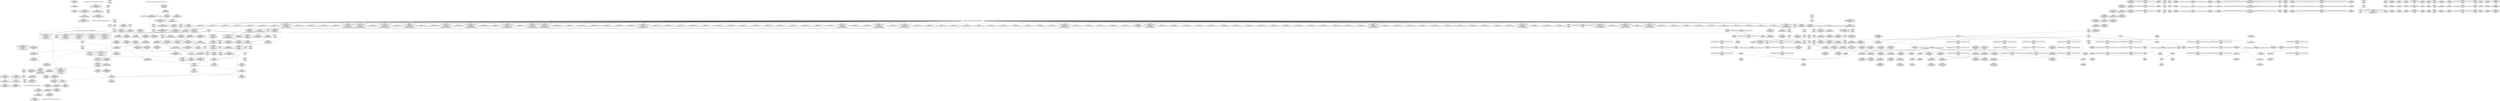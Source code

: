 digraph {
	CE0x548fe50 [shape=record,shape=Mrecord,label="{CE0x548fe50|superblock_has_perm:entry|*SummSource*}"]
	CE0x5490c90 [shape=record,shape=Mrecord,label="{CE0x5490c90|i32_8|*Constant*|*SummSink*}"]
	CE0x5436bb0 [shape=record,shape=Mrecord,label="{CE0x5436bb0|get_current:tmp2}"]
	CE0x5440500 [shape=record,shape=Mrecord,label="{CE0x5440500|232:_%struct.super_block*,_:_CRE_112,144_|*MultipleSource*|security/selinux/hooks.c,2629|Function::selinux_sb_statfs&Arg::dentry::}"]
	CE0x547e4f0 [shape=record,shape=Mrecord,label="{CE0x547e4f0|_ret_i32_%call2,_!dbg_!27722|security/selinux/hooks.c,1866|*SummSink*}"]
	CE0x547c510 [shape=record,shape=Mrecord,label="{CE0x547c510|superblock_has_perm:tmp4|*LoadInst*|security/selinux/hooks.c,1865|*SummSink*}"]
	CE0x54044b0 [shape=record,shape=Mrecord,label="{CE0x54044b0|selinux_sb_statfs:tmp17|security/selinux/hooks.c,2625|*SummSink*}"]
	CE0x541de70 [shape=record,shape=Mrecord,label="{CE0x541de70|selinux_sb_statfs:call|security/selinux/hooks.c,2625|*SummSink*}"]
	CE0x544ee50 [shape=record,shape=Mrecord,label="{CE0x544ee50|96:_%struct.dentry*,_272:_i8*,_:_CRE_96,104_|*MultipleSource*|security/selinux/hooks.c,2629|*LoadInst*|security/selinux/hooks.c,2629}"]
	CE0x549a010 [shape=record,shape=Mrecord,label="{CE0x549a010|cred_sid:sid|security/selinux/hooks.c,197|*SummSink*}"]
	CE0x5488940 [shape=record,shape=Mrecord,label="{CE0x5488940|superblock_has_perm:tmp5|security/selinux/hooks.c,1865}"]
	CE0x543eb30 [shape=record,shape=Mrecord,label="{CE0x543eb30|232:_%struct.super_block*,_:_CRE_40,48_|*MultipleSource*|security/selinux/hooks.c,2629|Function::selinux_sb_statfs&Arg::dentry::}"]
	CE0x5443c40 [shape=record,shape=Mrecord,label="{CE0x5443c40|232:_%struct.super_block*,_:_CRE_187,188_}"]
	CE0x543cef0 [shape=record,shape=Mrecord,label="{CE0x543cef0|232:_%struct.super_block*,_:_CRE_150,151_}"]
	CE0x5488200 [shape=record,shape=Mrecord,label="{CE0x5488200|superblock_has_perm:tmp6|security/selinux/hooks.c,1866}"]
	CE0x541e000 [shape=record,shape=Mrecord,label="{CE0x541e000|i32_0|*Constant*|*SummSource*}"]
	CE0x540afa0 [shape=record,shape=Mrecord,label="{CE0x540afa0|i64*_getelementptr_inbounds_(_2_x_i64_,_2_x_i64_*___llvm_gcov_ctr98,_i64_0,_i64_0)|*Constant*|*SummSink*}"]
	CE0x5441d00 [shape=record,shape=Mrecord,label="{CE0x5441d00|232:_%struct.super_block*,_:_CRE_162,163_}"]
	CE0x54212f0 [shape=record,shape=Mrecord,label="{CE0x54212f0|i8*_getelementptr_inbounds_(_25_x_i8_,_25_x_i8_*_.str3,_i32_0,_i32_0)|*Constant*}"]
	CE0x5448f60 [shape=record,shape=Mrecord,label="{CE0x5448f60|232:_%struct.super_block*,_:_CRE_318,319_}"]
	CE0x5442840 [shape=record,shape=Mrecord,label="{CE0x5442840|232:_%struct.super_block*,_:_CRE_171,172_}"]
	CE0x53eea90 [shape=record,shape=Mrecord,label="{CE0x53eea90|_call_void_mcount()_#3|*SummSource*}"]
	CE0x543faa0 [shape=record,shape=Mrecord,label="{CE0x543faa0|232:_%struct.super_block*,_:_CRE_91,92_}"]
	CE0x53f2510 [shape=record,shape=Mrecord,label="{CE0x53f2510|i1_true|*Constant*|*SummSink*}"]
	CE0x5446440 [shape=record,shape=Mrecord,label="{CE0x5446440|232:_%struct.super_block*,_:_CRE_219,220_}"]
	"CONST[source:2(external),value:2(dynamic)][purpose:{subject}][SrcIdx:2]"
	CE0x54475f0 [shape=record,shape=Mrecord,label="{CE0x54475f0|232:_%struct.super_block*,_:_CRE_272,280_|*MultipleSource*|security/selinux/hooks.c,2629|Function::selinux_sb_statfs&Arg::dentry::}"]
	CE0x5405e60 [shape=record,shape=Mrecord,label="{CE0x5405e60|_ret_i32_%tmp6,_!dbg_!27716|security/selinux/hooks.c,197|*SummSink*}"]
	CE0x5457fd0 [shape=record,shape=Mrecord,label="{CE0x5457fd0|avc_has_perm:requested|Function::avc_has_perm&Arg::requested::}"]
	CE0x5444c80 [shape=record,shape=Mrecord,label="{CE0x5444c80|232:_%struct.super_block*,_:_CRE_200,201_}"]
	CE0x54809e0 [shape=record,shape=Mrecord,label="{CE0x54809e0|cred_sid:entry}"]
	CE0x5417060 [shape=record,shape=Mrecord,label="{CE0x5417060|i32_1|*Constant*|*SummSource*}"]
	CE0x53fe350 [shape=record,shape=Mrecord,label="{CE0x53fe350|selinux_sb_statfs:tmp8|security/selinux/hooks.c,2625|*SummSource*}"]
	CE0x5445900 [shape=record,shape=Mrecord,label="{CE0x5445900|232:_%struct.super_block*,_:_CRE_210,211_}"]
	CE0x53ec240 [shape=record,shape=Mrecord,label="{CE0x53ec240|selinux_sb_statfs:if.end}"]
	CE0x5446d00 [shape=record,shape=Mrecord,label="{CE0x5446d00|232:_%struct.super_block*,_:_CRE_232,240_|*MultipleSource*|security/selinux/hooks.c,2629|Function::selinux_sb_statfs&Arg::dentry::}"]
	CE0x541c200 [shape=record,shape=Mrecord,label="{CE0x541c200|%struct.task_struct*_(%struct.task_struct**)*_asm_movq_%gs:$_1:P_,$0_,_r,im,_dirflag_,_fpsr_,_flags_|*SummSource*}"]
	CE0x540bb20 [shape=record,shape=Mrecord,label="{CE0x540bb20|selinux_sb_statfs:tmp7|security/selinux/hooks.c,2625}"]
	CE0x5489520 [shape=record,shape=Mrecord,label="{CE0x5489520|8:_i32,_:_CRE_8,12_|*MultipleSource*|security/selinux/hooks.c,1865|*LoadInst*|security/selinux/hooks.c,1865|security/selinux/hooks.c,1866}"]
	CE0x5447fa0 [shape=record,shape=Mrecord,label="{CE0x5447fa0|232:_%struct.super_block*,_:_CRE_306,307_}"]
	CE0x5447db0 [shape=record,shape=Mrecord,label="{CE0x5447db0|232:_%struct.super_block*,_:_CRE_305,306_}"]
	CE0x53f36f0 [shape=record,shape=Mrecord,label="{CE0x53f36f0|superblock_has_perm:bb|*SummSource*}"]
	CE0x53e8d60 [shape=record,shape=Mrecord,label="{CE0x53e8d60|selinux_sb_statfs:tmp10|security/selinux/hooks.c,2625|*SummSource*}"]
	CE0x5402d50 [shape=record,shape=Mrecord,label="{CE0x5402d50|232:_%struct.super_block*,_:_CRE_160,161_}"]
	CE0x53f38a0 [shape=record,shape=Mrecord,label="{CE0x53f38a0|superblock_has_perm:bb|*SummSink*}"]
	"CONST[source:0(mediator),value:0(static)][purpose:{operation}][SrcIdx:1]"
	CE0x5440690 [shape=record,shape=Mrecord,label="{CE0x5440690|232:_%struct.super_block*,_:_CRE_145,146_}"]
	CE0x5486750 [shape=record,shape=Mrecord,label="{CE0x5486750|get_current:tmp1|*SummSink*}"]
	CE0x5417b70 [shape=record,shape=Mrecord,label="{CE0x5417b70|cred_sid:tmp6|security/selinux/hooks.c,197}"]
	CE0x4c9dfe0 [shape=record,shape=Mrecord,label="{CE0x4c9dfe0|selinux_sb_statfs:land.lhs.true2|*SummSource*}"]
	CE0x549dd00 [shape=record,shape=Mrecord,label="{CE0x549dd00|cred_sid:security|security/selinux/hooks.c,196|*SummSink*}"]
	CE0x53f4e50 [shape=record,shape=Mrecord,label="{CE0x53f4e50|i8_1|*Constant*|*SummSource*}"]
	CE0x548f1c0 [shape=record,shape=Mrecord,label="{CE0x548f1c0|selinux_sb_statfs:tmp24|*LoadInst*|security/selinux/hooks.c,2630|*SummSink*}"]
	CE0x5489280 [shape=record,shape=Mrecord,label="{CE0x5489280|superblock_has_perm:sid1|security/selinux/hooks.c,1866|*SummSource*}"]
	CE0x540b880 [shape=record,shape=Mrecord,label="{CE0x540b880|selinux_sb_statfs:tmp6|security/selinux/hooks.c,2625|*SummSource*}"]
	CE0x5403c70 [shape=record,shape=Mrecord,label="{CE0x5403c70|i64*_getelementptr_inbounds_(_11_x_i64_,_11_x_i64_*___llvm_gcov_ctr202,_i64_0,_i64_9)|*Constant*|*SummSink*}"]
	CE0x5446080 [shape=record,shape=Mrecord,label="{CE0x5446080|232:_%struct.super_block*,_:_CRE_216,217_}"]
	CE0x5499840 [shape=record,shape=Mrecord,label="{CE0x5499840|cred_sid:tmp5|security/selinux/hooks.c,196|*SummSink*}"]
	CE0x5420da0 [shape=record,shape=Mrecord,label="{CE0x5420da0|_call_void_lockdep_rcu_suspicious(i8*_getelementptr_inbounds_(_25_x_i8_,_25_x_i8_*_.str3,_i32_0,_i32_0),_i32_2625,_i8*_getelementptr_inbounds_(_45_x_i8_,_45_x_i8_*_.str12,_i32_0,_i32_0))_#10,_!dbg_!27728|security/selinux/hooks.c,2625|*SummSource*}"]
	CE0x5422810 [shape=record,shape=Mrecord,label="{CE0x5422810|i64_2|*Constant*|*SummSource*}"]
	CE0x541db90 [shape=record,shape=Mrecord,label="{CE0x541db90|cred_sid:tmp1|*SummSink*}"]
	CE0x5442c00 [shape=record,shape=Mrecord,label="{CE0x5442c00|232:_%struct.super_block*,_:_CRE_174,175_}"]
	CE0x541e5b0 [shape=record,shape=Mrecord,label="{CE0x541e5b0|i64_0|*Constant*}"]
	CE0x549caf0 [shape=record,shape=Mrecord,label="{CE0x549caf0|cred_sid:bb|*SummSource*}"]
	CE0x5458930 [shape=record,shape=Mrecord,label="{CE0x5458930|_ret_i32_%retval.0,_!dbg_!27728|security/selinux/avc.c,775|*SummSink*}"]
	CE0x53f4ce0 [shape=record,shape=Mrecord,label="{CE0x53f4ce0|selinux_sb_statfs:tmp16|security/selinux/hooks.c,2625|*SummSink*}"]
	CE0x5438720 [shape=record,shape=Mrecord,label="{CE0x5438720|COLLAPSED:_GCMRE_current_task_external_global_%struct.task_struct*:_elem_0::|security/selinux/hooks.c,2625}"]
	CE0x548ed00 [shape=record,shape=Mrecord,label="{CE0x548ed00|selinux_sb_statfs:d_sb7|security/selinux/hooks.c,2630|*SummSink*}"]
	CE0x53f0d40 [shape=record,shape=Mrecord,label="{CE0x53f0d40|selinux_sb_statfs:tmp|*SummSource*}"]
	CE0x53fc480 [shape=record,shape=Mrecord,label="{CE0x53fc480|i64_3|*Constant*}"]
	CE0x6781eb0 [shape=record,shape=Mrecord,label="{CE0x6781eb0|selinux_sb_statfs:ad|security/selinux/hooks.c, 2626|*SummSink*}"]
	CE0x53f9670 [shape=record,shape=Mrecord,label="{CE0x53f9670|get_current:tmp3}"]
	CE0x5437800 [shape=record,shape=Mrecord,label="{CE0x5437800|GLOBAL:get_current|*Constant*|*SummSink*}"]
	CE0x5443380 [shape=record,shape=Mrecord,label="{CE0x5443380|232:_%struct.super_block*,_:_CRE_180,181_}"]
	CE0x53ee8b0 [shape=record,shape=Mrecord,label="{CE0x53ee8b0|_call_void_mcount()_#3}"]
	CE0x541f160 [shape=record,shape=Mrecord,label="{CE0x541f160|0:_i8,_:_GCMR_selinux_sb_statfs.__warned_internal_global_i8_0,_section_.data.unlikely_,_align_1:_elem_0:default:}"]
	CE0x547a230 [shape=record,shape=Mrecord,label="{CE0x547a230|superblock_has_perm:bb}"]
	CE0x5402850 [shape=record,shape=Mrecord,label="{CE0x5402850|232:_%struct.super_block*,_:_CRE_156,157_}"]
	CE0x5419500 [shape=record,shape=Mrecord,label="{CE0x5419500|i64*_getelementptr_inbounds_(_2_x_i64_,_2_x_i64_*___llvm_gcov_ctr131,_i64_0,_i64_1)|*Constant*|*SummSource*}"]
	CE0x549d880 [shape=record,shape=Mrecord,label="{CE0x549d880|i32_22|*Constant*|*SummSink*}"]
	CE0x5442700 [shape=record,shape=Mrecord,label="{CE0x5442700|232:_%struct.super_block*,_:_CRE_170,171_}"]
	CE0x549bff0 [shape=record,shape=Mrecord,label="{CE0x549bff0|get_current:tmp4|./arch/x86/include/asm/current.h,14}"]
	CE0x549be80 [shape=record,shape=Mrecord,label="{CE0x549be80|_call_void_mcount()_#3|*SummSource*}"]
	CE0x5446580 [shape=record,shape=Mrecord,label="{CE0x5446580|232:_%struct.super_block*,_:_CRE_220,221_}"]
	"CONST[source:0(mediator),value:2(dynamic)][purpose:{subject}][SrcIdx:3]"
	CE0x5478850 [shape=record,shape=Mrecord,label="{CE0x5478850|cred_sid:cred|Function::cred_sid&Arg::cred::}"]
	CE0x5459460 [shape=record,shape=Mrecord,label="{CE0x5459460|i32_(i32,_i32,_i16,_i32,_%struct.common_audit_data*)*_bitcast_(i32_(i32,_i32,_i16,_i32,_%struct.common_audit_data.495*)*_avc_has_perm_to_i32_(i32,_i32,_i16,_i32,_%struct.common_audit_data*)*)|*Constant*|*SummSink*}"]
	CE0x543d930 [shape=record,shape=Mrecord,label="{CE0x543d930|i32_9|*Constant*|*SummSource*}"]
	CE0x541c8a0 [shape=record,shape=Mrecord,label="{CE0x541c8a0|i64*_getelementptr_inbounds_(_2_x_i64_,_2_x_i64_*___llvm_gcov_ctr151,_i64_0,_i64_0)|*Constant*|*SummSink*}"]
	CE0x541a9b0 [shape=record,shape=Mrecord,label="{CE0x541a9b0|superblock_has_perm:tmp}"]
	CE0x541e100 [shape=record,shape=Mrecord,label="{CE0x541e100|get_current:tmp4|./arch/x86/include/asm/current.h,14|*SummSink*}"]
	CE0x5401380 [shape=record,shape=Mrecord,label="{CE0x5401380|selinux_sb_statfs:tmp12|security/selinux/hooks.c,2625|*SummSource*}"]
	CE0x53fc7d0 [shape=record,shape=Mrecord,label="{CE0x53fc7d0|selinux_sb_statfs:do.body|*SummSource*}"]
	CE0x5402710 [shape=record,shape=Mrecord,label="{CE0x5402710|232:_%struct.super_block*,_:_CRE_155,156_}"]
	CE0x5499e40 [shape=record,shape=Mrecord,label="{CE0x5499e40|cred_sid:sid|security/selinux/hooks.c,197|*SummSource*}"]
	CE0x5445b80 [shape=record,shape=Mrecord,label="{CE0x5445b80|232:_%struct.super_block*,_:_CRE_212,213_}"]
	CE0x5400980 [shape=record,shape=Mrecord,label="{CE0x5400980|COLLAPSED:_GCMRE___llvm_gcov_ctr131_internal_global_2_x_i64_zeroinitializer:_elem_0:default:}"]
	CE0x53f88a0 [shape=record,shape=Mrecord,label="{CE0x53f88a0|i64_1|*Constant*}"]
	CE0x543c660 [shape=record,shape=Mrecord,label="{CE0x543c660|i8_10|*Constant*}"]
	CE0x53ef320 [shape=record,shape=Mrecord,label="{CE0x53ef320|selinux_sb_statfs:call|security/selinux/hooks.c,2625}"]
	CE0x5499500 [shape=record,shape=Mrecord,label="{CE0x5499500|cred_sid:tmp4|*LoadInst*|security/selinux/hooks.c,196|*SummSink*}"]
	CE0x5443100 [shape=record,shape=Mrecord,label="{CE0x5443100|232:_%struct.super_block*,_:_CRE_178,179_}"]
	CE0x543e2c0 [shape=record,shape=Mrecord,label="{CE0x543e2c0|232:_%struct.super_block*,_:_CRE_0,4_|*MultipleSource*|security/selinux/hooks.c,2629|Function::selinux_sb_statfs&Arg::dentry::}"]
	CE0x5417a80 [shape=record,shape=Mrecord,label="{CE0x5417a80|0:_i32,_4:_i32,_8:_i32,_12:_i32,_:_CMRE_20,24_|*MultipleSource*|security/selinux/hooks.c,196|security/selinux/hooks.c,197|*LoadInst*|security/selinux/hooks.c,196}"]
	CE0x547c320 [shape=record,shape=Mrecord,label="{CE0x547c320|superblock_has_perm:tmp4|*LoadInst*|security/selinux/hooks.c,1865|*SummSource*}"]
	CE0x5448190 [shape=record,shape=Mrecord,label="{CE0x5448190|232:_%struct.super_block*,_:_CRE_307,308_}"]
	CE0x53f90c0 [shape=record,shape=Mrecord,label="{CE0x53f90c0|selinux_sb_statfs:tobool|security/selinux/hooks.c,2625}"]
	CE0x549cfe0 [shape=record,shape=Mrecord,label="{CE0x549cfe0|cred_sid:tmp3|*SummSource*}"]
	CE0x54868b0 [shape=record,shape=Mrecord,label="{CE0x54868b0|i64*_getelementptr_inbounds_(_2_x_i64_,_2_x_i64_*___llvm_gcov_ctr98,_i64_0,_i64_1)|*Constant*|*SummSource*}"]
	CE0x547d640 [shape=record,shape=Mrecord,label="{CE0x547d640|get_current:bb|*SummSource*}"]
	CE0x5441bc0 [shape=record,shape=Mrecord,label="{CE0x5441bc0|232:_%struct.super_block*,_:_CRE_161,162_}"]
	CE0x53f8b40 [shape=record,shape=Mrecord,label="{CE0x53f8b40|selinux_sb_statfs:tmp1|*SummSink*}"]
	CE0x54380f0 [shape=record,shape=Mrecord,label="{CE0x54380f0|_ret_%struct.task_struct*_%tmp4,_!dbg_!27714|./arch/x86/include/asm/current.h,14|*SummSink*}"]
	CE0x5419a60 [shape=record,shape=Mrecord,label="{CE0x5419a60|cred_sid:tmp2|*SummSource*}"]
	CE0x5419ec0 [shape=record,shape=Mrecord,label="{CE0x5419ec0|cred_sid:tmp|*SummSink*}"]
	CE0x543df90 [shape=record,shape=Mrecord,label="{CE0x543df90|selinux_sb_statfs:d_sb|security/selinux/hooks.c,2629}"]
	CE0x547cfe0 [shape=record,shape=Mrecord,label="{CE0x547cfe0|superblock_has_perm:ad|Function::superblock_has_perm&Arg::ad::|*SummSink*}"]
	CE0x541f450 [shape=record,shape=Mrecord,label="{CE0x541f450|get_current:tmp}"]
	CE0x547d770 [shape=record,shape=Mrecord,label="{CE0x547d770|get_current:bb|*SummSink*}"]
	CE0x541ec20 [shape=record,shape=Mrecord,label="{CE0x541ec20|superblock_has_perm:tmp2}"]
	CE0x5436e20 [shape=record,shape=Mrecord,label="{CE0x5436e20|i64*_getelementptr_inbounds_(_2_x_i64_,_2_x_i64_*___llvm_gcov_ctr98,_i64_0,_i64_0)|*Constant*|*SummSource*}"]
	CE0x6a5cc00 [shape=record,shape=Mrecord,label="{CE0x6a5cc00|selinux_sb_statfs:if.then|*SummSink*}"]
	CE0x543e060 [shape=record,shape=Mrecord,label="{CE0x543e060|selinux_sb_statfs:d_sb|security/selinux/hooks.c,2629|*SummSource*}"]
	CE0x5485f30 [shape=record,shape=Mrecord,label="{CE0x5485f30|_call_void_mcount()_#3|*SummSink*}"]
	CE0x53ebd60 [shape=record,shape=Mrecord,label="{CE0x53ebd60|i64*_getelementptr_inbounds_(_11_x_i64_,_11_x_i64_*___llvm_gcov_ctr202,_i64_0,_i64_6)|*Constant*}"]
	CE0x53fc240 [shape=record,shape=Mrecord,label="{CE0x53fc240|selinux_sb_statfs:tobool|security/selinux/hooks.c,2625|*SummSource*}"]
	CE0x543e900 [shape=record,shape=Mrecord,label="{CE0x543e900|232:_%struct.super_block*,_:_CRE_24,40_|*MultipleSource*|security/selinux/hooks.c,2629|Function::selinux_sb_statfs&Arg::dentry::}"]
	CE0x53fe8d0 [shape=record,shape=Mrecord,label="{CE0x53fe8d0|selinux_sb_statfs:tobool1|security/selinux/hooks.c,2625|*SummSink*}"]
	CE0x5458220 [shape=record,shape=Mrecord,label="{CE0x5458220|avc_has_perm:requested|Function::avc_has_perm&Arg::requested::|*SummSink*}"]
	CE0x549a280 [shape=record,shape=Mrecord,label="{CE0x549a280|0:_i32,_4:_i32,_8:_i32,_12:_i32,_:_CMRE_4,8_|*MultipleSource*|security/selinux/hooks.c,196|security/selinux/hooks.c,197|*LoadInst*|security/selinux/hooks.c,196}"]
	CE0x5405730 [shape=record,shape=Mrecord,label="{CE0x5405730|selinux_sb_statfs:tmp20|security/selinux/hooks.c,2625|*SummSource*}"]
	CE0x54209b0 [shape=record,shape=Mrecord,label="{CE0x54209b0|_call_void_lockdep_rcu_suspicious(i8*_getelementptr_inbounds_(_25_x_i8_,_25_x_i8_*_.str3,_i32_0,_i32_0),_i32_2625,_i8*_getelementptr_inbounds_(_45_x_i8_,_45_x_i8_*_.str12,_i32_0,_i32_0))_#10,_!dbg_!27728|security/selinux/hooks.c,2625}"]
	CE0x54425c0 [shape=record,shape=Mrecord,label="{CE0x54425c0|232:_%struct.super_block*,_:_CRE_169,170_}"]
	CE0x543f4d0 [shape=record,shape=Mrecord,label="{CE0x543f4d0|232:_%struct.super_block*,_:_CRE_80,88_|*MultipleSource*|security/selinux/hooks.c,2629|Function::selinux_sb_statfs&Arg::dentry::}"]
	CE0x54806f0 [shape=record,shape=Mrecord,label="{CE0x54806f0|superblock_has_perm:call|security/selinux/hooks.c,1863|*SummSink*}"]
	CE0x549d3e0 [shape=record,shape=Mrecord,label="{CE0x549d3e0|_call_void_mcount()_#3|*SummSink*}"]
	CE0x5405f90 [shape=record,shape=Mrecord,label="{CE0x5405f90|i32_16|*Constant*|*SummSink*}"]
	CE0x5443240 [shape=record,shape=Mrecord,label="{CE0x5443240|232:_%struct.super_block*,_:_CRE_179,180_}"]
	CE0x54772a0 [shape=record,shape=Mrecord,label="{CE0x54772a0|_ret_i32_%call2,_!dbg_!27722|security/selinux/hooks.c,1866|*SummSource*}"]
	CE0x53fd760 [shape=record,shape=Mrecord,label="{CE0x53fd760|selinux_sb_statfs:tmp13|security/selinux/hooks.c,2625}"]
	CE0x540b810 [shape=record,shape=Mrecord,label="{CE0x540b810|selinux_sb_statfs:tmp6|security/selinux/hooks.c,2625}"]
	CE0x5439d80 [shape=record,shape=Mrecord,label="{CE0x5439d80|selinux_sb_statfs:dentry|Function::selinux_sb_statfs&Arg::dentry::|*SummSource*}"]
	CE0x548fce0 [shape=record,shape=Mrecord,label="{CE0x548fce0|superblock_has_perm:entry}"]
	CE0x5448420 [shape=record,shape=Mrecord,label="{CE0x5448420|232:_%struct.super_block*,_:_CRE_309,310_}"]
	CE0x541e920 [shape=record,shape=Mrecord,label="{CE0x541e920|i64*_getelementptr_inbounds_(_2_x_i64_,_2_x_i64_*___llvm_gcov_ctr151,_i64_0,_i64_1)|*Constant*|*SummSink*}"]
	CE0x5488e80 [shape=record,shape=Mrecord,label="{CE0x5488e80|i32_1|*Constant*}"]
	CE0x53f2640 [shape=record,shape=Mrecord,label="{CE0x53f2640|i64*_getelementptr_inbounds_(_11_x_i64_,_11_x_i64_*___llvm_gcov_ctr202,_i64_0,_i64_8)|*Constant*|*SummSink*}"]
	CE0x549d4a0 [shape=record,shape=Mrecord,label="{CE0x549d4a0|i32_0|*Constant*}"]
	CE0x53fee60 [shape=record,shape=Mrecord,label="{CE0x53fee60|selinux_sb_statfs:tmp5|security/selinux/hooks.c,2625|*SummSource*}"]
	CE0x5417990 [shape=record,shape=Mrecord,label="{CE0x5417990|0:_i32,_4:_i32,_8:_i32,_12:_i32,_:_CMRE_16,20_|*MultipleSource*|security/selinux/hooks.c,196|security/selinux/hooks.c,197|*LoadInst*|security/selinux/hooks.c,196}"]
	CE0x53fe1b0 [shape=record,shape=Mrecord,label="{CE0x53fe1b0|selinux_sb_statfs:tmp|*SummSink*}"]
	CE0x549bf50 [shape=record,shape=Mrecord,label="{CE0x549bf50|_call_void_mcount()_#3|*SummSink*}"]
	CE0x547b660 [shape=record,shape=Mrecord,label="{CE0x547b660|i32_0|*Constant*}"]
	CE0x5442ac0 [shape=record,shape=Mrecord,label="{CE0x5442ac0|232:_%struct.super_block*,_:_CRE_173,174_}"]
	CE0x5423ea0 [shape=record,shape=Mrecord,label="{CE0x5423ea0|GLOBAL:lockdep_rcu_suspicious|*Constant*|*SummSource*}"]
	CE0x53f4470 [shape=record,shape=Mrecord,label="{CE0x53f4470|get_current:tmp4|./arch/x86/include/asm/current.h,14|*SummSource*}"]
	CE0x53ee7d0 [shape=record,shape=Mrecord,label="{CE0x53ee7d0|selinux_sb_statfs:tmp3|*SummSink*}"]
	CE0x6a5ccf0 [shape=record,shape=Mrecord,label="{CE0x6a5ccf0|selinux_sb_statfs:land.lhs.true2}"]
	CE0x548eb90 [shape=record,shape=Mrecord,label="{CE0x548eb90|selinux_sb_statfs:d_sb7|security/selinux/hooks.c,2630|*SummSource*}"]
	CE0x54434c0 [shape=record,shape=Mrecord,label="{CE0x54434c0|232:_%struct.super_block*,_:_CRE_181,182_}"]
	CE0x53fdc30 [shape=record,shape=Mrecord,label="{CE0x53fdc30|selinux_sb_statfs:tmp14|security/selinux/hooks.c,2625}"]
	CE0x544fa70 [shape=record,shape=Mrecord,label="{CE0x544fa70|selinux_sb_statfs:s_root|security/selinux/hooks.c,2629|*SummSource*}"]
	CE0x547bb10 [shape=record,shape=Mrecord,label="{CE0x547bb10|superblock_has_perm:tmp4|*LoadInst*|security/selinux/hooks.c,1865}"]
	CE0x54490a0 [shape=record,shape=Mrecord,label="{CE0x54490a0|232:_%struct.super_block*,_:_CRE_319,320_}"]
	CE0x53fccc0 [shape=record,shape=Mrecord,label="{CE0x53fccc0|selinux_sb_statfs:bb|*SummSink*}"]
	CE0x53fcdd0 [shape=record,shape=Mrecord,label="{CE0x53fcdd0|get_current:tmp|*SummSink*}"]
	CE0x5459570 [shape=record,shape=Mrecord,label="{CE0x5459570|avc_has_perm:entry}"]
	CE0x543c9a0 [shape=record,shape=Mrecord,label="{CE0x543c9a0|i8_10|*Constant*|*SummSink*}"]
	CE0x548e6d0 [shape=record,shape=Mrecord,label="{CE0x548e6d0|selinux_sb_statfs:dentry6|security/selinux/hooks.c,2629|*SummSource*}"]
	CE0x548f150 [shape=record,shape=Mrecord,label="{CE0x548f150|selinux_sb_statfs:tmp24|*LoadInst*|security/selinux/hooks.c,2630|*SummSource*}"]
	CE0x5445cc0 [shape=record,shape=Mrecord,label="{CE0x5445cc0|232:_%struct.super_block*,_:_CRE_213,214_}"]
	CE0x5480c00 [shape=record,shape=Mrecord,label="{CE0x5480c00|cred_sid:entry|*SummSink*}"]
	CE0x5441e40 [shape=record,shape=Mrecord,label="{CE0x5441e40|232:_%struct.super_block*,_:_CRE_163,164_}"]
	CE0x548e840 [shape=record,shape=Mrecord,label="{CE0x548e840|selinux_sb_statfs:dentry6|security/selinux/hooks.c,2629|*SummSink*}"]
	CE0x5448a60 [shape=record,shape=Mrecord,label="{CE0x5448a60|232:_%struct.super_block*,_:_CRE_314,315_}"]
	CE0x5442d40 [shape=record,shape=Mrecord,label="{CE0x5442d40|232:_%struct.super_block*,_:_CRE_175,176_}"]
	CE0x5403220 [shape=record,shape=Mrecord,label="{CE0x5403220|selinux_sb_statfs:tmp16|security/selinux/hooks.c,2625|*SummSource*}"]
	CE0x541a030 [shape=record,shape=Mrecord,label="{CE0x541a030|cred_sid:tmp1|*SummSource*}"]
	CE0x53fca20 [shape=record,shape=Mrecord,label="{CE0x53fca20|selinux_sb_statfs:ad|security/selinux/hooks.c, 2626}"]
	CE0x5405410 [shape=record,shape=Mrecord,label="{CE0x5405410|selinux_sb_statfs:tmp19|security/selinux/hooks.c,2625|*SummSink*}"]
	CE0x548ea80 [shape=record,shape=Mrecord,label="{CE0x548ea80|selinux_sb_statfs:d_sb7|security/selinux/hooks.c,2630}"]
	CE0x6781dd0 [shape=record,shape=Mrecord,label="{CE0x6781dd0|i64*_getelementptr_inbounds_(_11_x_i64_,_11_x_i64_*___llvm_gcov_ctr202,_i64_0,_i64_1)|*Constant*}"]
	CE0x541d620 [shape=record,shape=Mrecord,label="{CE0x541d620|i64_3|*Constant*|*SummSource*}"]
	CE0x53fbb90 [shape=record,shape=Mrecord,label="{CE0x53fbb90|i64_4|*Constant*|*SummSink*}"]
	CE0x541d220 [shape=record,shape=Mrecord,label="{CE0x541d220|_call_void_mcount()_#3}"]
	CE0x5438f00 [shape=record,shape=Mrecord,label="{CE0x5438f00|selinux_sb_statfs:tmp21|security/selinux/hooks.c,2625|*SummSink*}"]
	CE0x543fd30 [shape=record,shape=Mrecord,label="{CE0x543fd30|232:_%struct.super_block*,_:_CRE_93,94_}"]
	CE0x543f8b0 [shape=record,shape=Mrecord,label="{CE0x543f8b0|232:_%struct.super_block*,_:_CRE_90,91_}"]
	CE0x5442fc0 [shape=record,shape=Mrecord,label="{CE0x5442fc0|232:_%struct.super_block*,_:_CRE_177,178_}"]
	CE0x543e330 [shape=record,shape=Mrecord,label="{CE0x543e330|232:_%struct.super_block*,_:_CRE_8,12_|*MultipleSource*|security/selinux/hooks.c,2629|Function::selinux_sb_statfs&Arg::dentry::}"]
	CE0x5406910 [shape=record,shape=Mrecord,label="{CE0x5406910|selinux_sb_statfs:tmp8|security/selinux/hooks.c,2625|*SummSink*}"]
	CE0x53fc700 [shape=record,shape=Mrecord,label="{CE0x53fc700|selinux_sb_statfs:do.body}"]
	CE0x53fb8a0 [shape=record,shape=Mrecord,label="{CE0x53fb8a0|i64_4|*Constant*|*SummSource*}"]
	CE0x548ff70 [shape=record,shape=Mrecord,label="{CE0x548ff70|superblock_has_perm:entry|*SummSink*}"]
	CE0x5401010 [shape=record,shape=Mrecord,label="{CE0x5401010|selinux_sb_statfs:tmp11|security/selinux/hooks.c,2625|*SummSink*}"]
	CE0x53ebc30 [shape=record,shape=Mrecord,label="{CE0x53ebc30|i64_5|*Constant*|*SummSink*}"]
	CE0x54461c0 [shape=record,shape=Mrecord,label="{CE0x54461c0|232:_%struct.super_block*,_:_CRE_217,218_}"]
	CE0x543db90 [shape=record,shape=Mrecord,label="{CE0x543db90|selinux_sb_statfs:d_sb|security/selinux/hooks.c,2629|*SummSink*}"]
	CE0x53fe9f0 [shape=record,shape=Mrecord,label="{CE0x53fe9f0|i64_0|*Constant*|*SummSink*}"]
	CE0x543fe70 [shape=record,shape=Mrecord,label="{CE0x543fe70|232:_%struct.super_block*,_:_CRE_94,95_}"]
	CE0x5417d50 [shape=record,shape=Mrecord,label="{CE0x5417d50|cred_sid:tmp6|security/selinux/hooks.c,197|*SummSink*}"]
	CE0x5488c60 [shape=record,shape=Mrecord,label="{CE0x5488c60|superblock_has_perm:tmp5|security/selinux/hooks.c,1865|*SummSink*}"]
	CE0x5419ad0 [shape=record,shape=Mrecord,label="{CE0x5419ad0|cred_sid:tmp2|*SummSink*}"]
	CE0x549c2c0 [shape=record,shape=Mrecord,label="{CE0x549c2c0|avc_has_perm:ssid|Function::avc_has_perm&Arg::ssid::|*SummSink*}"]
	CE0x548f820 [shape=record,shape=Mrecord,label="{CE0x548f820|selinux_sb_statfs:call8|security/selinux/hooks.c,2630|*SummSource*}"]
	CE0x5446300 [shape=record,shape=Mrecord,label="{CE0x5446300|232:_%struct.super_block*,_:_CRE_218,219_}"]
	CE0x5437450 [shape=record,shape=Mrecord,label="{CE0x5437450|GLOBAL:get_current|*Constant*|*SummSource*}"]
	CE0x543d560 [shape=record,shape=Mrecord,label="{CE0x543d560|232:_%struct.super_block*,_:_CRE_152,153_}"]
	CE0x5499c40 [shape=record,shape=Mrecord,label="{CE0x5499c40|i32_1|*Constant*}"]
	CE0x549c7d0 [shape=record,shape=Mrecord,label="{CE0x549c7d0|i16_5|*Constant*}"]
	CE0x5442200 [shape=record,shape=Mrecord,label="{CE0x5442200|232:_%struct.super_block*,_:_CRE_166,167_}"]
	CE0x5421f30 [shape=record,shape=Mrecord,label="{CE0x5421f30|i32_2625|*Constant*|*SummSource*}"]
	CE0x5400ad0 [shape=record,shape=Mrecord,label="{CE0x5400ad0|i64*_getelementptr_inbounds_(_2_x_i64_,_2_x_i64_*___llvm_gcov_ctr131,_i64_0,_i64_0)|*Constant*|*SummSource*}"]
	CE0x5446bc0 [shape=record,shape=Mrecord,label="{CE0x5446bc0|232:_%struct.super_block*,_:_CRE_224,232_|*MultipleSource*|security/selinux/hooks.c,2629|Function::selinux_sb_statfs&Arg::dentry::}"]
	CE0x53fbf70 [shape=record,shape=Mrecord,label="{CE0x53fbf70|selinux_sb_statfs:if.end|*SummSource*}"]
	CE0x544f590 [shape=record,shape=Mrecord,label="{CE0x544f590|i32_12|*Constant*|*SummSource*}"]
	CE0x5420e50 [shape=record,shape=Mrecord,label="{CE0x5420e50|_call_void_lockdep_rcu_suspicious(i8*_getelementptr_inbounds_(_25_x_i8_,_25_x_i8_*_.str3,_i32_0,_i32_0),_i32_2625,_i8*_getelementptr_inbounds_(_45_x_i8_,_45_x_i8_*_.str12,_i32_0,_i32_0))_#10,_!dbg_!27728|security/selinux/hooks.c,2625|*SummSink*}"]
	CE0x543ddd0 [shape=record,shape=Mrecord,label="{CE0x543ddd0|232:_%struct.super_block*,_:_CRE_88,89_}"]
	CE0x5404740 [shape=record,shape=Mrecord,label="{CE0x5404740|selinux_sb_statfs:tmp18|security/selinux/hooks.c,2625|*SummSource*}"]
	CE0x5490350 [shape=record,shape=Mrecord,label="{CE0x5490350|superblock_has_perm:cred|Function::superblock_has_perm&Arg::cred::|*SummSource*}"]
	"CONST[source:0(mediator),value:2(dynamic)][purpose:{object}]"
	CE0x53e8b00 [shape=record,shape=Mrecord,label="{CE0x53e8b00|GLOBAL:__llvm_gcov_ctr202|Global_var:__llvm_gcov_ctr202}"]
	CE0x5490e70 [shape=record,shape=Mrecord,label="{CE0x5490e70|superblock_has_perm:perms|Function::superblock_has_perm&Arg::perms::}"]
	CE0x543d9a0 [shape=record,shape=Mrecord,label="{CE0x543d9a0|i32_9|*Constant*|*SummSink*}"]
	CE0x5445e00 [shape=record,shape=Mrecord,label="{CE0x5445e00|232:_%struct.super_block*,_:_CRE_214,215_}"]
	CE0x5448560 [shape=record,shape=Mrecord,label="{CE0x5448560|232:_%struct.super_block*,_:_CRE_310,311_}"]
	CE0x54596e0 [shape=record,shape=Mrecord,label="{CE0x54596e0|avc_has_perm:entry|*SummSource*}"]
	CE0x53ebe60 [shape=record,shape=Mrecord,label="{CE0x53ebe60|selinux_sb_statfs:tmp9|security/selinux/hooks.c,2625}"]
	CE0x549c660 [shape=record,shape=Mrecord,label="{CE0x549c660|avc_has_perm:tsid|Function::avc_has_perm&Arg::tsid::|*SummSink*}"]
	CE0x549daa0 [shape=record,shape=Mrecord,label="{CE0x549daa0|COLLAPSED:_CMRE:_elem_0::|security/selinux/hooks.c,196}"]
	CE0x53fbe80 [shape=record,shape=Mrecord,label="{CE0x53fbe80|i64_5|*Constant*}"]
	CE0x5445a40 [shape=record,shape=Mrecord,label="{CE0x5445a40|232:_%struct.super_block*,_:_CRE_211,212_}"]
	CE0x53fdca0 [shape=record,shape=Mrecord,label="{CE0x53fdca0|selinux_sb_statfs:tmp14|security/selinux/hooks.c,2625|*SummSource*}"]
	CE0x53fe7a0 [shape=record,shape=Mrecord,label="{CE0x53fe7a0|selinux_sb_statfs:tobool1|security/selinux/hooks.c,2625|*SummSource*}"]
	CE0x54805e0 [shape=record,shape=Mrecord,label="{CE0x54805e0|superblock_has_perm:call|security/selinux/hooks.c,1863|*SummSource*}"]
	CE0x547e880 [shape=record,shape=Mrecord,label="{CE0x547e880|_ret_i32_%call8,_!dbg_!27749|security/selinux/hooks.c,2630}"]
	CE0x53f8980 [shape=record,shape=Mrecord,label="{CE0x53f8980|i64_1|*Constant*|*SummSink*}"]
	CE0x544f680 [shape=record,shape=Mrecord,label="{CE0x544f680|i32_12|*Constant*|*SummSink*}"]
	CE0x5458cc0 [shape=record,shape=Mrecord,label="{CE0x5458cc0|cred_sid:bb}"]
	CE0x70e27e0 [shape=record,shape=Mrecord,label="{CE0x70e27e0|selinux_sb_statfs:land.lhs.true|*SummSource*}"]
	CE0x5459c20 [shape=record,shape=Mrecord,label="{CE0x5459c20|avc_has_perm:tclass|Function::avc_has_perm&Arg::tclass::}"]
	CE0x547baa0 [shape=record,shape=Mrecord,label="{CE0x547baa0|i32_16|*Constant*|*SummSource*}"]
	CE0x5405280 [shape=record,shape=Mrecord,label="{CE0x5405280|i64*_getelementptr_inbounds_(_11_x_i64_,_11_x_i64_*___llvm_gcov_ctr202,_i64_0,_i64_10)|*Constant*|*SummSource*}"]
	CE0x548f9a0 [shape=record,shape=Mrecord,label="{CE0x548f9a0|selinux_sb_statfs:call8|security/selinux/hooks.c,2630|*SummSink*}"]
	CE0x540b380 [shape=record,shape=Mrecord,label="{CE0x540b380|selinux_sb_statfs:if.then|*SummSource*}"]
	CE0x5480540 [shape=record,shape=Mrecord,label="{CE0x5480540|superblock_has_perm:call|security/selinux/hooks.c,1863}"]
	CE0x5476ec0 [shape=record,shape=Mrecord,label="{CE0x5476ec0|selinux_sb_statfs:tmp23|security/selinux/hooks.c,2629|*SummSource*}"]
	CE0x5459880 [shape=record,shape=Mrecord,label="{CE0x5459880|i16_5|*Constant*|*SummSource*}"]
	CE0x543d7e0 [shape=record,shape=Mrecord,label="{CE0x543d7e0|232:_%struct.super_block*,_:_CRE_154,155_}"]
	CE0x547a100 [shape=record,shape=Mrecord,label="{CE0x547a100|%struct.task_struct*_(%struct.task_struct**)*_asm_movq_%gs:$_1:P_,$0_,_r,im,_dirflag_,_fpsr_,_flags_|*SummSink*}"]
	CE0x547d0b0 [shape=record,shape=Mrecord,label="{CE0x547d0b0|superblock_has_perm:perms|Function::superblock_has_perm&Arg::perms::|*SummSink*}"]
	CE0x53f4b70 [shape=record,shape=Mrecord,label="{CE0x53f4b70|selinux_sb_statfs:tmp15|security/selinux/hooks.c,2625|*SummSource*}"]
	CE0x5490460 [shape=record,shape=Mrecord,label="{CE0x5490460|superblock_has_perm:cred|Function::superblock_has_perm&Arg::cred::|*SummSink*}"]
	CE0x5446a80 [shape=record,shape=Mrecord,label="{CE0x5446a80|232:_%struct.super_block*,_:_CRE_304,305_}"]
	CE0x53f9ab0 [shape=record,shape=Mrecord,label="{CE0x53f9ab0|selinux_sb_statfs:tmp7|security/selinux/hooks.c,2625|*SummSource*}"]
	CE0x5437e40 [shape=record,shape=Mrecord,label="{CE0x5437e40|_ret_%struct.task_struct*_%tmp4,_!dbg_!27714|./arch/x86/include/asm/current.h,14|*SummSource*}"]
	CE0x5439620 [shape=record,shape=Mrecord,label="{CE0x5439620|selinux_sb_statfs:type|security/selinux/hooks.c,2628|*SummSource*}"]
	CE0x5421b00 [shape=record,shape=Mrecord,label="{CE0x5421b00|superblock_has_perm:tmp1|*SummSource*}"]
	CE0x53fd7d0 [shape=record,shape=Mrecord,label="{CE0x53fd7d0|selinux_sb_statfs:tmp13|security/selinux/hooks.c,2625|*SummSource*}"]
	CE0x543d030 [shape=record,shape=Mrecord,label="{CE0x543d030|232:_%struct.super_block*,_:_CRE_151,152_}"]
	CE0x54452c0 [shape=record,shape=Mrecord,label="{CE0x54452c0|232:_%struct.super_block*,_:_CRE_205,206_}"]
	CE0x54882d0 [shape=record,shape=Mrecord,label="{CE0x54882d0|superblock_has_perm:tmp6|security/selinux/hooks.c,1866|*SummSource*}"]
	CE0x54389e0 [shape=record,shape=Mrecord,label="{CE0x54389e0|selinux_sb_statfs:cred4|security/selinux/hooks.c,2625|*SummSource*}"]
	CE0x53fae30 [shape=record,shape=Mrecord,label="{CE0x53fae30|GLOBAL:__llvm_gcov_ctr202|Global_var:__llvm_gcov_ctr202|*SummSink*}"]
	CE0x549d370 [shape=record,shape=Mrecord,label="{CE0x549d370|_call_void_mcount()_#3|*SummSource*}"]
	CE0x541eec0 [shape=record,shape=Mrecord,label="{CE0x541eec0|GLOBAL:selinux_sb_statfs.__warned|Global_var:selinux_sb_statfs.__warned|*SummSink*}"]
	CE0x53eca40 [shape=record,shape=Mrecord,label="{CE0x53eca40|selinux_sb_statfs:entry|*SummSink*}"]
	CE0x5436c20 [shape=record,shape=Mrecord,label="{CE0x5436c20|get_current:tmp2|*SummSource*}"]
	CE0x548d180 [shape=record,shape=Mrecord,label="{CE0x548d180|GLOBAL:current_task|Global_var:current_task|*SummSink*}"]
	CE0x541e830 [shape=record,shape=Mrecord,label="{CE0x541e830|i64*_getelementptr_inbounds_(_11_x_i64_,_11_x_i64_*___llvm_gcov_ctr202,_i64_0,_i64_1)|*Constant*|*SummSource*}"]
	CE0x53fc910 [shape=record,shape=Mrecord,label="{CE0x53fc910|i64_1|*Constant*}"]
	CE0x54590c0 [shape=record,shape=Mrecord,label="{CE0x54590c0|superblock_has_perm:call2|security/selinux/hooks.c,1866|*SummSource*}"]
	CE0x4c9e0c0 [shape=record,shape=Mrecord,label="{CE0x4c9e0c0|selinux_sb_statfs:land.lhs.true2|*SummSink*}"]
	CE0x53fec50 [shape=record,shape=Mrecord,label="{CE0x53fec50|GLOBAL:selinux_sb_statfs.__warned|Global_var:selinux_sb_statfs.__warned}"]
	CE0x54448c0 [shape=record,shape=Mrecord,label="{CE0x54448c0|232:_%struct.super_block*,_:_CRE_197,198_}"]
	CE0x54753d0 [shape=record,shape=Mrecord,label="{CE0x54753d0|selinux_sb_statfs:u|security/selinux/hooks.c,2629}"]
	CE0x5443b00 [shape=record,shape=Mrecord,label="{CE0x5443b00|232:_%struct.super_block*,_:_CRE_186,187_}"]
	CE0x53f04b0 [shape=record,shape=Mrecord,label="{CE0x53f04b0|i1_true|*Constant*}"]
	CE0x54009f0 [shape=record,shape=Mrecord,label="{CE0x54009f0|cred_sid:tmp|*SummSource*}"]
	CE0x5402c10 [shape=record,shape=Mrecord,label="{CE0x5402c10|232:_%struct.super_block*,_:_CRE_159,160_}"]
	CE0x5444000 [shape=record,shape=Mrecord,label="{CE0x5444000|232:_%struct.super_block*,_:_CRE_190,191_}"]
	CE0x5445f40 [shape=record,shape=Mrecord,label="{CE0x5445f40|232:_%struct.super_block*,_:_CRE_215,216_}"]
	CE0x54890e0 [shape=record,shape=Mrecord,label="{CE0x54890e0|superblock_has_perm:sid1|security/selinux/hooks.c,1866|*SummSink*}"]
	CE0x53ef7a0 [shape=record,shape=Mrecord,label="{CE0x53ef7a0|selinux_sb_statfs:tmp2|*SummSink*}"]
	CE0x54199f0 [shape=record,shape=Mrecord,label="{CE0x54199f0|cred_sid:tmp2}"]
	CE0x5438d80 [shape=record,shape=Mrecord,label="{CE0x5438d80|selinux_sb_statfs:tmp21|security/selinux/hooks.c,2625}"]
	CE0x5401620 [shape=record,shape=Mrecord,label="{CE0x5401620|i64*_getelementptr_inbounds_(_11_x_i64_,_11_x_i64_*___llvm_gcov_ctr202,_i64_0,_i64_6)|*Constant*|*SummSource*}"]
	CE0x54034d0 [shape=record,shape=Mrecord,label="{CE0x54034d0|i32_2625|*Constant*|*SummSink*}"]
	CE0x5440880 [shape=record,shape=Mrecord,label="{CE0x5440880|232:_%struct.super_block*,_:_CRE_146,147_}"]
	CE0x5443740 [shape=record,shape=Mrecord,label="{CE0x5443740|232:_%struct.super_block*,_:_CRE_183,184_}"]
	CE0x5459050 [shape=record,shape=Mrecord,label="{CE0x5459050|superblock_has_perm:call2|security/selinux/hooks.c,1866}"]
	CE0x53e9340 [shape=record,shape=Mrecord,label="{CE0x53e9340|selinux_sb_statfs:tmp11|security/selinux/hooks.c,2625|*SummSource*}"]
	CE0x541dd20 [shape=record,shape=Mrecord,label="{CE0x541dd20|selinux_sb_statfs:call|security/selinux/hooks.c,2625|*SummSource*}"]
	CE0x53fe730 [shape=record,shape=Mrecord,label="{CE0x53fe730|selinux_sb_statfs:tobool1|security/selinux/hooks.c,2625}"]
	CE0x53f8910 [shape=record,shape=Mrecord,label="{CE0x53f8910|i64_1|*Constant*|*SummSource*}"]
	CE0x53ff690 [shape=record,shape=Mrecord,label="{CE0x53ff690|selinux_sb_statfs:tmp4|security/selinux/hooks.c,2625|*SummSink*}"]
	CE0x53f27b0 [shape=record,shape=Mrecord,label="{CE0x53f27b0|i64*_getelementptr_inbounds_(_11_x_i64_,_11_x_i64_*___llvm_gcov_ctr202,_i64_0,_i64_8)|*Constant*}"]
	CE0x53f2bd0 [shape=record,shape=Mrecord,label="{CE0x53f2bd0|i32_1|*Constant*}"]
	CE0x5444280 [shape=record,shape=Mrecord,label="{CE0x5444280|232:_%struct.super_block*,_:_CRE_192,193_}"]
	CE0x5403a30 [shape=record,shape=Mrecord,label="{CE0x5403a30|i64*_getelementptr_inbounds_(_11_x_i64_,_11_x_i64_*___llvm_gcov_ctr202,_i64_0,_i64_9)|*Constant*|*SummSource*}"]
	CE0x5409df0 [shape=record,shape=Mrecord,label="{CE0x5409df0|i64*_getelementptr_inbounds_(_2_x_i64_,_2_x_i64_*___llvm_gcov_ctr151,_i64_0,_i64_0)|*Constant*}"]
	CE0x53f30c0 [shape=record,shape=Mrecord,label="{CE0x53f30c0|superblock_has_perm:tmp3}"]
	CE0x54439c0 [shape=record,shape=Mrecord,label="{CE0x54439c0|232:_%struct.super_block*,_:_CRE_185,186_}"]
	CE0x543e580 [shape=record,shape=Mrecord,label="{CE0x543e580|232:_%struct.super_block*,_:_CRE_16,24_|*MultipleSource*|security/selinux/hooks.c,2629|Function::selinux_sb_statfs&Arg::dentry::}"]
	CE0x5438550 [shape=record,shape=Mrecord,label="{CE0x5438550|i32_78|*Constant*|*SummSink*}"]
	CE0x540b9b0 [shape=record,shape=Mrecord,label="{CE0x540b9b0|selinux_sb_statfs:tmp6|security/selinux/hooks.c,2625|*SummSink*}"]
	CE0x5490080 [shape=record,shape=Mrecord,label="{CE0x5490080|i32_8|*Constant*}"]
	CE0x70e26a0 [shape=record,shape=Mrecord,label="{CE0x70e26a0|selinux_sb_statfs:land.lhs.true}"]
	CE0x549aec0 [shape=record,shape=Mrecord,label="{CE0x549aec0|get_current:tmp3|*SummSource*}"]
	CE0x5488130 [shape=record,shape=Mrecord,label="{CE0x5488130|i32_(i32,_i32,_i16,_i32,_%struct.common_audit_data*)*_bitcast_(i32_(i32,_i32,_i16,_i32,_%struct.common_audit_data.495*)*_avc_has_perm_to_i32_(i32,_i32,_i16,_i32,_%struct.common_audit_data*)*)|*Constant*}"]
	CE0x5403630 [shape=record,shape=Mrecord,label="{CE0x5403630|i8*_getelementptr_inbounds_(_45_x_i8_,_45_x_i8_*_.str12,_i32_0,_i32_0)|*Constant*}"]
	CE0x540bbc0 [shape=record,shape=Mrecord,label="{CE0x540bbc0|i64*_getelementptr_inbounds_(_11_x_i64_,_11_x_i64_*___llvm_gcov_ctr202,_i64_0,_i64_0)|*Constant*|*SummSource*}"]
	CE0x5486040 [shape=record,shape=Mrecord,label="{CE0x5486040|GLOBAL:cred_sid|*Constant*}"]
	CE0x541e070 [shape=record,shape=Mrecord,label="{CE0x541e070|i32_0|*Constant*|*SummSink*}"]
	CE0x5491020 [shape=record,shape=Mrecord,label="{CE0x5491020|_ret_i32_%call2,_!dbg_!27722|security/selinux/hooks.c,1866}"]
	CE0x5444500 [shape=record,shape=Mrecord,label="{CE0x5444500|232:_%struct.super_block*,_:_CRE_194,195_}"]
	CE0x53f4b00 [shape=record,shape=Mrecord,label="{CE0x53f4b00|selinux_sb_statfs:tmp15|security/selinux/hooks.c,2625}"]
	CE0x5403e00 [shape=record,shape=Mrecord,label="{CE0x5403e00|selinux_sb_statfs:tmp17|security/selinux/hooks.c,2625}"]
	CE0x540bdf0 [shape=record,shape=Mrecord,label="{CE0x540bdf0|i64_2|*Constant*}"]
	CE0x5444a00 [shape=record,shape=Mrecord,label="{CE0x5444a00|232:_%struct.super_block*,_:_CRE_198,199_}"]
	CE0x547d4e0 [shape=record,shape=Mrecord,label="{CE0x547d4e0|get_current:bb}"]
	CE0x549d050 [shape=record,shape=Mrecord,label="{CE0x549d050|cred_sid:tmp3|*SummSink*}"]
	CE0x5437930 [shape=record,shape=Mrecord,label="{CE0x5437930|get_current:entry}"]
	CE0x549c1f0 [shape=record,shape=Mrecord,label="{CE0x549c1f0|avc_has_perm:ssid|Function::avc_has_perm&Arg::ssid::|*SummSource*}"]
	CE0x541fa30 [shape=record,shape=Mrecord,label="{CE0x541fa30|i64*_getelementptr_inbounds_(_2_x_i64_,_2_x_i64_*___llvm_gcov_ctr98,_i64_0,_i64_1)|*Constant*|*SummSink*}"]
	CE0x5446800 [shape=record,shape=Mrecord,label="{CE0x5446800|232:_%struct.super_block*,_:_CRE_222,223_}"]
	CE0x549d790 [shape=record,shape=Mrecord,label="{CE0x549d790|i32_22|*Constant*}"]
	CE0x548dff0 [shape=record,shape=Mrecord,label="{CE0x548dff0|get_current:tmp1|*SummSource*}"]
	CE0x5444dc0 [shape=record,shape=Mrecord,label="{CE0x5444dc0|232:_%struct.super_block*,_:_CRE_201,202_}"]
	CE0x549db10 [shape=record,shape=Mrecord,label="{CE0x549db10|cred_sid:security|security/selinux/hooks.c,196}"]
	CE0x54991b0 [shape=record,shape=Mrecord,label="{CE0x54991b0|cred_sid:tmp4|*LoadInst*|security/selinux/hooks.c,196}"]
	CE0x5402ad0 [shape=record,shape=Mrecord,label="{CE0x5402ad0|232:_%struct.super_block*,_:_CRE_158,159_}"]
	CE0x5424820 [shape=record,shape=Mrecord,label="{CE0x5424820|i32_2625|*Constant*}"]
	CE0x548f460 [shape=record,shape=Mrecord,label="{CE0x548f460|selinux_sb_statfs:call8|security/selinux/hooks.c,2630}"]
	CE0x5488500 [shape=record,shape=Mrecord,label="{CE0x5488500|avc_has_perm:entry|*SummSink*}"]
	CE0x5442480 [shape=record,shape=Mrecord,label="{CE0x5442480|232:_%struct.super_block*,_:_CRE_168,169_}"]
	CE0x54400f0 [shape=record,shape=Mrecord,label="{CE0x54400f0|232:_%struct.super_block*,_:_CRE_144,145_}"]
	CE0x5443ec0 [shape=record,shape=Mrecord,label="{CE0x5443ec0|232:_%struct.super_block*,_:_CRE_189,190_}"]
	CE0x53ff130 [shape=record,shape=Mrecord,label="{CE0x53ff130|selinux_sb_statfs:entry}"]
	CE0x5402f60 [shape=record,shape=Mrecord,label="{CE0x5402f60|selinux_sb_statfs:tmp15|security/selinux/hooks.c,2625|*SummSink*}"]
	CE0x54063f0 [shape=record,shape=Mrecord,label="{CE0x54063f0|selinux_sb_statfs:call3|security/selinux/hooks.c,2625}"]
	CE0x54420c0 [shape=record,shape=Mrecord,label="{CE0x54420c0|232:_%struct.super_block*,_:_CRE_165,166_}"]
	CE0x53f9460 [shape=record,shape=Mrecord,label="{CE0x53f9460|selinux_sb_statfs:tmp2|*SummSource*}"]
	CE0x5444140 [shape=record,shape=Mrecord,label="{CE0x5444140|232:_%struct.super_block*,_:_CRE_191,192_}"]
	CE0x5445400 [shape=record,shape=Mrecord,label="{CE0x5445400|232:_%struct.super_block*,_:_CRE_206,207_}"]
	CE0x5440370 [shape=record,shape=Mrecord,label="{CE0x5440370|232:_%struct.super_block*,_:_CRE_104,112_|*MultipleSource*|security/selinux/hooks.c,2629|Function::selinux_sb_statfs&Arg::dentry::}"]
	CE0x5440a70 [shape=record,shape=Mrecord,label="{CE0x5440a70|232:_%struct.super_block*,_:_CRE_147,148_}"]
	CE0x53e8e90 [shape=record,shape=Mrecord,label="{CE0x53e8e90|selinux_sb_statfs:tmp10|security/selinux/hooks.c,2625|*SummSink*}"]
	CE0x53feb00 [shape=record,shape=Mrecord,label="{CE0x53feb00|selinux_sb_statfs:tmp5|security/selinux/hooks.c,2625|*SummSink*}"]
	CE0x5477040 [shape=record,shape=Mrecord,label="{CE0x5477040|selinux_sb_statfs:u|security/selinux/hooks.c,2629|*SummSink*}"]
	CE0x547e6d0 [shape=record,shape=Mrecord,label="{CE0x547e6d0|i64*_getelementptr_inbounds_(_2_x_i64_,_2_x_i64_*___llvm_gcov_ctr98,_i64_0,_i64_0)|*Constant*}"]
	CE0x543d6a0 [shape=record,shape=Mrecord,label="{CE0x543d6a0|232:_%struct.super_block*,_:_CRE_153,154_}"]
	CE0x5499330 [shape=record,shape=Mrecord,label="{CE0x5499330|cred_sid:tmp4|*LoadInst*|security/selinux/hooks.c,196|*SummSource*}"]
	CE0x53e87c0 [shape=record,shape=Mrecord,label="{CE0x53e87c0|selinux_sb_statfs:tmp4|security/selinux/hooks.c,2625|*SummSource*}"]
	CE0x5405b70 [shape=record,shape=Mrecord,label="{CE0x5405b70|_ret_i32_%tmp6,_!dbg_!27716|security/selinux/hooks.c,197}"]
	CE0x5458620 [shape=record,shape=Mrecord,label="{CE0x5458620|avc_has_perm:auditdata|Function::avc_has_perm&Arg::auditdata::|*SummSink*}"]
	CE0x5419630 [shape=record,shape=Mrecord,label="{CE0x5419630|i64*_getelementptr_inbounds_(_2_x_i64_,_2_x_i64_*___llvm_gcov_ctr131,_i64_0,_i64_1)|*Constant*|*SummSink*}"]
	CE0x548ea10 [shape=record,shape=Mrecord,label="{CE0x548ea10|selinux_sb_statfs:tmp24|*LoadInst*|security/selinux/hooks.c,2630}"]
	CE0x5444b40 [shape=record,shape=Mrecord,label="{CE0x5444b40|232:_%struct.super_block*,_:_CRE_199,200_}"]
	CE0x54048c0 [shape=record,shape=Mrecord,label="{CE0x54048c0|selinux_sb_statfs:tmp18|security/selinux/hooks.c,2625|*SummSink*}"]
	CE0x5476cd0 [shape=record,shape=Mrecord,label="{CE0x5476cd0|selinux_sb_statfs:tmp23|security/selinux/hooks.c,2629}"]
	CE0x544fa00 [shape=record,shape=Mrecord,label="{CE0x544fa00|selinux_sb_statfs:s_root|security/selinux/hooks.c,2629}"]
	CE0x5409590 [shape=record,shape=Mrecord,label="{CE0x5409590|i64*_getelementptr_inbounds_(_2_x_i64_,_2_x_i64_*___llvm_gcov_ctr131,_i64_0,_i64_0)|*Constant*|*SummSink*}"]
	CE0x54587a0 [shape=record,shape=Mrecord,label="{CE0x54587a0|_ret_i32_%retval.0,_!dbg_!27728|security/selinux/avc.c,775|*SummSource*}"]
	CE0x5437d30 [shape=record,shape=Mrecord,label="{CE0x5437d30|get_current:entry|*SummSink*}"]
	CE0x54245b0 [shape=record,shape=Mrecord,label="{CE0x54245b0|superblock_has_perm:tmp|*SummSink*}"]
	CE0x54491e0 [shape=record,shape=Mrecord,label="{CE0x54491e0|selinux_sb_statfs:tmp22|*LoadInst*|security/selinux/hooks.c,2629}"]
	CE0x5439480 [shape=record,shape=Mrecord,label="{CE0x5439480|selinux_sb_statfs:type|security/selinux/hooks.c,2628}"]
	CE0x5447f30 [shape=record,shape=Mrecord,label="{CE0x5447f30|i32_12|*Constant*}"]
	CE0x5447400 [shape=record,shape=Mrecord,label="{CE0x5447400|232:_%struct.super_block*,_:_CRE_264,272_|*MultipleSource*|security/selinux/hooks.c,2629|Function::selinux_sb_statfs&Arg::dentry::}"]
	CE0x53f2230 [shape=record,shape=Mrecord,label="{CE0x53f2230|i1_true|*Constant*|*SummSource*}"]
	CE0x547a820 [shape=record,shape=Mrecord,label="{CE0x547a820|superblock_has_perm:ad|Function::superblock_has_perm&Arg::ad::|*SummSource*}"]
	CE0x5404e40 [shape=record,shape=Mrecord,label="{CE0x5404e40|selinux_sb_statfs:tmp19|security/selinux/hooks.c,2625}"]
	CE0x541c060 [shape=record,shape=Mrecord,label="{CE0x541c060|%struct.task_struct*_(%struct.task_struct**)*_asm_movq_%gs:$_1:P_,$0_,_r,im,_dirflag_,_fpsr_,_flags_}"]
	CE0x5445540 [shape=record,shape=Mrecord,label="{CE0x5445540|232:_%struct.super_block*,_:_CRE_207,208_}"]
	CE0x5447020 [shape=record,shape=Mrecord,label="{CE0x5447020|232:_%struct.super_block*,_:_CRE_248,256_|*MultipleSource*|security/selinux/hooks.c,2629|Function::selinux_sb_statfs&Arg::dentry::}"]
	CE0x53f0340 [shape=record,shape=Mrecord,label="{CE0x53f0340|i64*_getelementptr_inbounds_(_11_x_i64_,_11_x_i64_*___llvm_gcov_ctr202,_i64_0,_i64_6)|*Constant*|*SummSink*}"]
	CE0x5423f10 [shape=record,shape=Mrecord,label="{CE0x5423f10|GLOBAL:lockdep_rcu_suspicious|*Constant*|*SummSink*}"]
	CE0x5409870 [shape=record,shape=Mrecord,label="{CE0x5409870|i64*_getelementptr_inbounds_(_2_x_i64_,_2_x_i64_*___llvm_gcov_ctr151,_i64_0,_i64_1)|*Constant*}"]
	CE0x54384a0 [shape=record,shape=Mrecord,label="{CE0x54384a0|i32_78|*Constant*}"]
	CE0x543fa30 [shape=record,shape=Mrecord,label="{CE0x543fa30|232:_%struct.super_block*,_:_CRE_92,93_}"]
	CE0x54479d0 [shape=record,shape=Mrecord,label="{CE0x54479d0|232:_%struct.super_block*,_:_CRE_288,296_|*MultipleSource*|security/selinux/hooks.c,2629|Function::selinux_sb_statfs&Arg::dentry::}"]
	CE0x5402990 [shape=record,shape=Mrecord,label="{CE0x5402990|232:_%struct.super_block*,_:_CRE_157,158_}"]
	CE0x541d5b0 [shape=record,shape=Mrecord,label="{CE0x541d5b0|selinux_sb_statfs:tobool|security/selinux/hooks.c,2625|*SummSink*}"]
	CE0x5459160 [shape=record,shape=Mrecord,label="{CE0x5459160|superblock_has_perm:call2|security/selinux/hooks.c,1866|*SummSink*}"]
	CE0x5440a00 [shape=record,shape=Mrecord,label="{CE0x5440a00|232:_%struct.super_block*,_:_CRE_148,149_}"]
	CE0x547bd50 [shape=record,shape=Mrecord,label="{CE0x547bd50|superblock_has_perm:s_security|security/selinux/hooks.c,1865|*SummSink*}"]
	CE0x5439070 [shape=record,shape=Mrecord,label="{CE0x5439070|selinux_sb_statfs:tmp21|security/selinux/hooks.c,2625|*SummSource*}"]
	CE0x5448ce0 [shape=record,shape=Mrecord,label="{CE0x5448ce0|232:_%struct.super_block*,_:_CRE_316,317_}"]
	CE0x5458460 [shape=record,shape=Mrecord,label="{CE0x5458460|avc_has_perm:auditdata|Function::avc_has_perm&Arg::auditdata::}"]
	CE0x54228c0 [shape=record,shape=Mrecord,label="{CE0x54228c0|i64_2|*Constant*|*SummSink*}"]
	CE0x547bc80 [shape=record,shape=Mrecord,label="{CE0x547bc80|superblock_has_perm:s_security|security/selinux/hooks.c,1865|*SummSource*}"]
	CE0x5480790 [shape=record,shape=Mrecord,label="{CE0x5480790|GLOBAL:cred_sid|*Constant*|*SummSource*}"]
	CE0x5444640 [shape=record,shape=Mrecord,label="{CE0x5444640|232:_%struct.super_block*,_:_CRE_195,196_}"]
	CE0x53ebf70 [shape=record,shape=Mrecord,label="{CE0x53ebf70|selinux_sb_statfs:tmp9|security/selinux/hooks.c,2625|*SummSource*}"]
	CE0x549cc90 [shape=record,shape=Mrecord,label="{CE0x549cc90|cred_sid:bb|*SummSink*}"]
	CE0x541c6e0 [shape=record,shape=Mrecord,label="{CE0x541c6e0|i64*_getelementptr_inbounds_(_2_x_i64_,_2_x_i64_*___llvm_gcov_ctr151,_i64_0,_i64_0)|*Constant*|*SummSource*}"]
	CE0x53e9000 [shape=record,shape=Mrecord,label="{CE0x53e9000|selinux_sb_statfs:tmp11|security/selinux/hooks.c,2625}"]
	CE0x541d970 [shape=record,shape=Mrecord,label="{CE0x541d970|i64*_getelementptr_inbounds_(_2_x_i64_,_2_x_i64_*___llvm_gcov_ctr131,_i64_0,_i64_1)|*Constant*}"]
	CE0x53f92d0 [shape=record,shape=Mrecord,label="{CE0x53f92d0|i64*_getelementptr_inbounds_(_11_x_i64_,_11_x_i64_*___llvm_gcov_ctr202,_i64_0,_i64_1)|*Constant*|*SummSink*}"]
	CE0x5459240 [shape=record,shape=Mrecord,label="{CE0x5459240|i32_(i32,_i32,_i16,_i32,_%struct.common_audit_data*)*_bitcast_(i32_(i32,_i32,_i16,_i32,_%struct.common_audit_data.495*)*_avc_has_perm_to_i32_(i32,_i32,_i16,_i32,_%struct.common_audit_data*)*)|*Constant*|*SummSource*}"]
	CE0x53fedb0 [shape=record,shape=Mrecord,label="{CE0x53fedb0|selinux_sb_statfs:tmp5|security/selinux/hooks.c,2625}"]
	CE0x53fc040 [shape=record,shape=Mrecord,label="{CE0x53fc040|get_current:tmp|*SummSource*}"]
	CE0x5421b70 [shape=record,shape=Mrecord,label="{CE0x5421b70|superblock_has_perm:tmp1|*SummSink*}"]
	CE0x53f4200 [shape=record,shape=Mrecord,label="{CE0x53f4200|selinux_sb_statfs:do.end|*SummSource*}"]
	CE0x5405a70 [shape=record,shape=Mrecord,label="{CE0x5405a70|selinux_sb_statfs:tmp20|security/selinux/hooks.c,2625|*SummSink*}"]
	CE0x541d030 [shape=record,shape=Mrecord,label="{CE0x541d030|superblock_has_perm:tmp3|*SummSource*}"]
	CE0x541ec90 [shape=record,shape=Mrecord,label="{CE0x541ec90|superblock_has_perm:tmp2|*SummSource*}"]
	CE0x53facd0 [shape=record,shape=Mrecord,label="{CE0x53facd0|selinux_sb_statfs:if.then}"]
	CE0x53fc980 [shape=record,shape=Mrecord,label="{CE0x53fc980|get_current:tmp1}"]
	CE0x541f4c0 [shape=record,shape=Mrecord,label="{CE0x541f4c0|COLLAPSED:_GCMRE___llvm_gcov_ctr98_internal_global_2_x_i64_zeroinitializer:_elem_0:default:}"]
	CE0x53f97c0 [shape=record,shape=Mrecord,label="{CE0x53f97c0|get_current:tmp3|*SummSink*}"]
	CE0x5490280 [shape=record,shape=Mrecord,label="{CE0x5490280|superblock_has_perm:cred|Function::superblock_has_perm&Arg::cred::}"]
	CE0x5499db0 [shape=record,shape=Mrecord,label="{CE0x5499db0|cred_sid:sid|security/selinux/hooks.c,197}"]
	CE0x5443600 [shape=record,shape=Mrecord,label="{CE0x5443600|232:_%struct.super_block*,_:_CRE_182,183_}"]
	CE0x543d8c0 [shape=record,shape=Mrecord,label="{CE0x543d8c0|selinux_sb_statfs:dentry|Function::selinux_sb_statfs&Arg::dentry::|*SummSink*}"]
	CE0x5445040 [shape=record,shape=Mrecord,label="{CE0x5445040|232:_%struct.super_block*,_:_CRE_203,204_}"]
	CE0x543d2a0 [shape=record,shape=Mrecord,label="{CE0x543d2a0|selinux_sb_statfs:dentry|Function::selinux_sb_statfs&Arg::dentry::}"]
	CE0x547b430 [shape=record,shape=Mrecord,label="{CE0x547b430|i64*_getelementptr_inbounds_(_2_x_i64_,_2_x_i64_*___llvm_gcov_ctr98,_i64_0,_i64_1)|*Constant*}"]
	CE0x53ed040 [shape=record,shape=Mrecord,label="{CE0x53ed040|selinux_sb_statfs:entry|*SummSource*}"]
	CE0x547b8c0 [shape=record,shape=Mrecord,label="{CE0x547b8c0|i32_16|*Constant*}"]
	CE0x54371b0 [shape=record,shape=Mrecord,label="{CE0x54371b0|selinux_sb_statfs:call3|security/selinux/hooks.c,2625|*SummSource*}"]
	CE0x5401c70 [shape=record,shape=Mrecord,label="{CE0x5401c70|GLOBAL:lockdep_rcu_suspicious|*Constant*}"]
	CE0x544bb10 [shape=record,shape=Mrecord,label="{CE0x544bb10|96:_%struct.dentry*,_272:_i8*,_:_CRE_272,280_|*MultipleSource*|security/selinux/hooks.c,2629|*LoadInst*|security/selinux/hooks.c,2629}"]
	CE0x5446940 [shape=record,shape=Mrecord,label="{CE0x5446940|232:_%struct.super_block*,_:_CRE_223,224_}"]
	CE0x5441f80 [shape=record,shape=Mrecord,label="{CE0x5441f80|232:_%struct.super_block*,_:_CRE_164,165_}"]
	CE0x54466c0 [shape=record,shape=Mrecord,label="{CE0x54466c0|232:_%struct.super_block*,_:_CRE_221,222_}"]
	CE0x549d110 [shape=record,shape=Mrecord,label="{CE0x549d110|_call_void_mcount()_#3}"]
	CE0x549c380 [shape=record,shape=Mrecord,label="{CE0x549c380|avc_has_perm:tsid|Function::avc_has_perm&Arg::tsid::}"]
	CE0x5406700 [shape=record,shape=Mrecord,label="{CE0x5406700|selinux_sb_statfs:tmp8|security/selinux/hooks.c,2625}"]
	CE0x53f4a90 [shape=record,shape=Mrecord,label="{CE0x53f4a90|i8_1|*Constant*}"]
	CE0x5404d10 [shape=record,shape=Mrecord,label="{CE0x5404d10|i64*_getelementptr_inbounds_(_11_x_i64_,_11_x_i64_*___llvm_gcov_ctr202,_i64_0,_i64_10)|*Constant*}"]
	CE0x53f4270 [shape=record,shape=Mrecord,label="{CE0x53f4270|selinux_sb_statfs:do.end|*SummSink*}"]
	CE0x5404220 [shape=record,shape=Mrecord,label="{CE0x5404220|selinux_sb_statfs:tmp17|security/selinux/hooks.c,2625|*SummSource*}"]
	CE0x54486a0 [shape=record,shape=Mrecord,label="{CE0x54486a0|232:_%struct.super_block*,_:_CRE_311,312_}"]
	CE0x5440230 [shape=record,shape=Mrecord,label="{CE0x5440230|232:_%struct.super_block*,_:_CRE_96,104_|*MultipleSource*|security/selinux/hooks.c,2629|Function::selinux_sb_statfs&Arg::dentry::}"]
	CE0x53ea6e0 [shape=record,shape=Mrecord,label="{CE0x53ea6e0|selinux_sb_statfs:tmp1|*SummSource*}"]
	CE0x54996e0 [shape=record,shape=Mrecord,label="{CE0x54996e0|cred_sid:tmp5|security/selinux/hooks.c,196|*SummSource*}"]
	CE0x541e510 [shape=record,shape=Mrecord,label="{CE0x541e510|i64_3|*Constant*|*SummSink*}"]
	CE0x5438050 [shape=record,shape=Mrecord,label="{CE0x5438050|_ret_%struct.task_struct*_%tmp4,_!dbg_!27714|./arch/x86/include/asm/current.h,14}"]
	CE0x5459c90 [shape=record,shape=Mrecord,label="{CE0x5459c90|avc_has_perm:tclass|Function::avc_has_perm&Arg::tclass::|*SummSource*}"]
	CE0x53ff760 [shape=record,shape=Mrecord,label="{CE0x53ff760|selinux_sb_statfs:tmp4|security/selinux/hooks.c,2625}"]
	CE0x54053a0 [shape=record,shape=Mrecord,label="{CE0x54053a0|selinux_sb_statfs:tmp19|security/selinux/hooks.c,2625|*SummSource*}"]
	CE0x541aa20 [shape=record,shape=Mrecord,label="{CE0x541aa20|COLLAPSED:_GCMRE___llvm_gcov_ctr151_internal_global_2_x_i64_zeroinitializer:_elem_0:default:}"]
	CE0x54487e0 [shape=record,shape=Mrecord,label="{CE0x54487e0|232:_%struct.super_block*,_:_CRE_312,313_}"]
	CE0x549d9a0 [shape=record,shape=Mrecord,label="{CE0x549d9a0|i32_22|*Constant*|*SummSource*}"]
	CE0x53f50f0 [shape=record,shape=Mrecord,label="{CE0x53f50f0|i8_1|*Constant*|*SummSink*}"]
	CE0x54580b0 [shape=record,shape=Mrecord,label="{CE0x54580b0|avc_has_perm:requested|Function::avc_has_perm&Arg::requested::|*SummSource*}"]
	CE0x5448920 [shape=record,shape=Mrecord,label="{CE0x5448920|232:_%struct.super_block*,_:_CRE_313,314_}"]
	CE0x53f0bf0 [shape=record,shape=Mrecord,label="{CE0x53f0bf0|i64*_getelementptr_inbounds_(_11_x_i64_,_11_x_i64_*___llvm_gcov_ctr202,_i64_0,_i64_0)|*Constant*|*SummSink*}"]
	CE0x5417c60 [shape=record,shape=Mrecord,label="{CE0x5417c60|cred_sid:tmp6|security/selinux/hooks.c,197|*SummSource*}"]
	CE0x5443880 [shape=record,shape=Mrecord,label="{CE0x5443880|232:_%struct.super_block*,_:_CRE_184,185_}"]
	CE0x5442340 [shape=record,shape=Mrecord,label="{CE0x5442340|232:_%struct.super_block*,_:_CRE_167,168_}"]
	CE0x5490930 [shape=record,shape=Mrecord,label="{CE0x5490930|superblock_has_perm:sb|Function::superblock_has_perm&Arg::sb::|*SummSink*}"]
	CE0x5444780 [shape=record,shape=Mrecord,label="{CE0x5444780|232:_%struct.super_block*,_:_CRE_196,197_}"]
	CE0x5401180 [shape=record,shape=Mrecord,label="{CE0x5401180|selinux_sb_statfs:tmp12|security/selinux/hooks.c,2625}"]
	CE0x5444f00 [shape=record,shape=Mrecord,label="{CE0x5444f00|232:_%struct.super_block*,_:_CRE_202,203_}"]
	CE0x53f9d50 [shape=record,shape=Mrecord,label="{CE0x53f9d50|GLOBAL:selinux_sb_statfs.__warned|Global_var:selinux_sb_statfs.__warned|*SummSource*}"]
	CE0x549af80 [shape=record,shape=Mrecord,label="{CE0x549af80|_call_void_mcount()_#3}"]
	CE0x60bf280 [shape=record,shape=Mrecord,label="{CE0x60bf280|_call_void_mcount()_#3|*SummSink*}"]
	CE0x53ef990 [shape=record,shape=Mrecord,label="{CE0x53ef990|selinux_sb_statfs:tmp3}"]
	CE0x5459b20 [shape=record,shape=Mrecord,label="{CE0x5459b20|_ret_i32_%retval.0,_!dbg_!27728|security/selinux/avc.c,775}"]
	CE0x541aa90 [shape=record,shape=Mrecord,label="{CE0x541aa90|superblock_has_perm:tmp|*SummSource*}"]
	CE0x543ffb0 [shape=record,shape=Mrecord,label="{CE0x543ffb0|232:_%struct.super_block*,_:_CRE_95,96_}"]
	CE0x543ed10 [shape=record,shape=Mrecord,label="{CE0x543ed10|232:_%struct.super_block*,_:_CRE_48,52_|*MultipleSource*|security/selinux/hooks.c,2629|Function::selinux_sb_statfs&Arg::dentry::}"]
	"CONST[source:1(input),value:2(dynamic)][purpose:{object}][SrcIdx:0]"
	CE0x54031b0 [shape=record,shape=Mrecord,label="{CE0x54031b0|selinux_sb_statfs:tmp16|security/selinux/hooks.c,2625}"]
	CE0x5478a90 [shape=record,shape=Mrecord,label="{CE0x5478a90|cred_sid:cred|Function::cred_sid&Arg::cred::|*SummSink*}"]
	CE0x54599b0 [shape=record,shape=Mrecord,label="{CE0x54599b0|i16_5|*Constant*|*SummSink*}"]
	CE0x540b120 [shape=record,shape=Mrecord,label="{CE0x540b120|selinux_sb_statfs:land.lhs.true|*SummSink*}"]
	CE0x5405590 [shape=record,shape=Mrecord,label="{CE0x5405590|selinux_sb_statfs:tmp20|security/selinux/hooks.c,2625}"]
	CE0x5436c90 [shape=record,shape=Mrecord,label="{CE0x5436c90|get_current:tmp2|*SummSink*}"]
	CE0x5419fc0 [shape=record,shape=Mrecord,label="{CE0x5419fc0|cred_sid:tmp1}"]
	CE0x543d230 [shape=record,shape=Mrecord,label="{CE0x543d230|i32_9|*Constant*}"]
	CE0x5409a60 [shape=record,shape=Mrecord,label="{CE0x5409a60|i64*_getelementptr_inbounds_(_2_x_i64_,_2_x_i64_*___llvm_gcov_ctr151,_i64_0,_i64_1)|*Constant*|*SummSource*}"]
	CE0x5445680 [shape=record,shape=Mrecord,label="{CE0x5445680|232:_%struct.super_block*,_:_CRE_208,209_}"]
	CE0x548f2f0 [shape=record,shape=Mrecord,label="{CE0x548f2f0|GLOBAL:superblock_has_perm|*Constant*}"]
	CE0x5488f90 [shape=record,shape=Mrecord,label="{CE0x5488f90|superblock_has_perm:sid1|security/selinux/hooks.c,1866}"]
	CE0x549c530 [shape=record,shape=Mrecord,label="{CE0x549c530|avc_has_perm:tsid|Function::avc_has_perm&Arg::tsid::|*SummSource*}"]
	CE0x5421a90 [shape=record,shape=Mrecord,label="{CE0x5421a90|superblock_has_perm:tmp1}"]
	CE0x54584d0 [shape=record,shape=Mrecord,label="{CE0x54584d0|avc_has_perm:auditdata|Function::avc_has_perm&Arg::auditdata::|*SummSource*}"]
	CE0x5438910 [shape=record,shape=Mrecord,label="{CE0x5438910|selinux_sb_statfs:cred4|security/selinux/hooks.c,2625}"]
	CE0x54457c0 [shape=record,shape=Mrecord,label="{CE0x54457c0|232:_%struct.super_block*,_:_CRE_209,210_}"]
	CE0x544f7d0 [shape=record,shape=Mrecord,label="{CE0x544f7d0|selinux_sb_statfs:s_root|security/selinux/hooks.c,2629|*SummSink*}"]
	CE0x5448e20 [shape=record,shape=Mrecord,label="{CE0x5448e20|232:_%struct.super_block*,_:_CRE_317,318_}"]
	CE0x5459d60 [shape=record,shape=Mrecord,label="{CE0x5459d60|avc_has_perm:tclass|Function::avc_has_perm&Arg::tclass::|*SummSink*}"]
	CE0x5403d90 [shape=record,shape=Mrecord,label="{CE0x5403d90|GLOBAL:get_current|*Constant*}"]
	CE0x54036f0 [shape=record,shape=Mrecord,label="{CE0x54036f0|i8*_getelementptr_inbounds_(_45_x_i8_,_45_x_i8_*_.str12,_i32_0,_i32_0)|*Constant*|*SummSource*}"]
	CE0x60bf390 [shape=record,shape=Mrecord,label="{CE0x60bf390|i32_0|*Constant*}"]
	CE0x53fddd0 [shape=record,shape=Mrecord,label="{CE0x53fddd0|selinux_sb_statfs:tmp14|security/selinux/hooks.c,2625|*SummSink*}"]
	CE0x5409800 [shape=record,shape=Mrecord,label="{CE0x5409800|i64*_getelementptr_inbounds_(_11_x_i64_,_11_x_i64_*___llvm_gcov_ctr202,_i64_0,_i64_9)|*Constant*}"]
	CE0x547a7b0 [shape=record,shape=Mrecord,label="{CE0x547a7b0|superblock_has_perm:ad|Function::superblock_has_perm&Arg::ad::}"]
	CE0x5442980 [shape=record,shape=Mrecord,label="{CE0x5442980|232:_%struct.super_block*,_:_CRE_172,173_}"]
	CE0x5405d00 [shape=record,shape=Mrecord,label="{CE0x5405d00|_ret_i32_%tmp6,_!dbg_!27716|security/selinux/hooks.c,197|*SummSource*}"]
	CE0x5421610 [shape=record,shape=Mrecord,label="{CE0x5421610|i8*_getelementptr_inbounds_(_25_x_i8_,_25_x_i8_*_.str3,_i32_0,_i32_0)|*Constant*|*SummSink*}"]
	CE0x547d210 [shape=record,shape=Mrecord,label="{CE0x547d210|_ret_i32_%call8,_!dbg_!27749|security/selinux/hooks.c,2630|*SummSource*}"]
	CE0x5447210 [shape=record,shape=Mrecord,label="{CE0x5447210|232:_%struct.super_block*,_:_CRE_256,264_|*MultipleSource*|security/selinux/hooks.c,2629|Function::selinux_sb_statfs&Arg::dentry::}"]
	CE0x543ef00 [shape=record,shape=Mrecord,label="{CE0x543ef00|232:_%struct.super_block*,_:_CRE_56,64_|*MultipleSource*|security/selinux/hooks.c,2629|Function::selinux_sb_statfs&Arg::dentry::}"]
	"CONST[source:0(mediator),value:0(static)][purpose:{operation}]"
	CE0x53f2ae0 [shape=record,shape=Mrecord,label="{CE0x53f2ae0|i64*_getelementptr_inbounds_(_11_x_i64_,_11_x_i64_*___llvm_gcov_ctr202,_i64_0,_i64_8)|*Constant*|*SummSource*}"]
	CE0x54173b0 [shape=record,shape=Mrecord,label="{CE0x54173b0|0:_i32,_4:_i32,_8:_i32,_12:_i32,_:_CMRE_8,12_|*MultipleSource*|security/selinux/hooks.c,196|security/selinux/hooks.c,197|*LoadInst*|security/selinux/hooks.c,196}"]
	CE0x5488a40 [shape=record,shape=Mrecord,label="{CE0x5488a40|superblock_has_perm:tmp5|security/selinux/hooks.c,1865|*SummSource*}"]
	CE0x53f93f0 [shape=record,shape=Mrecord,label="{CE0x53f93f0|selinux_sb_statfs:tmp2}"]
	CE0x5442e80 [shape=record,shape=Mrecord,label="{CE0x5442e80|232:_%struct.super_block*,_:_CRE_176,177_}"]
	CE0x6781e40 [shape=record,shape=Mrecord,label="{CE0x6781e40|selinux_sb_statfs:ad|security/selinux/hooks.c, 2626|*SummSource*}"]
	CE0x53f0cd0 [shape=record,shape=Mrecord,label="{CE0x53f0cd0|COLLAPSED:_GCMRE___llvm_gcov_ctr202_internal_global_11_x_i64_zeroinitializer:_elem_0:default:}"]
	CE0x54372e0 [shape=record,shape=Mrecord,label="{CE0x54372e0|selinux_sb_statfs:call3|security/selinux/hooks.c,2625|*SummSink*}"]
	CE0x5439820 [shape=record,shape=Mrecord,label="{CE0x5439820|selinux_sb_statfs:type|security/selinux/hooks.c,2628|*SummSink*}"]
	CE0x5446e90 [shape=record,shape=Mrecord,label="{CE0x5446e90|232:_%struct.super_block*,_:_CRE_240,248_|*MultipleSource*|security/selinux/hooks.c,2629|Function::selinux_sb_statfs&Arg::dentry::}"]
	CE0x53fd490 [shape=record,shape=Mrecord,label="{CE0x53fd490|selinux_sb_statfs:if.end|*SummSink*}"]
	CE0x53ebb50 [shape=record,shape=Mrecord,label="{CE0x53ebb50|i64_5|*Constant*|*SummSource*}"]
	CE0x5445180 [shape=record,shape=Mrecord,label="{CE0x5445180|232:_%struct.super_block*,_:_CRE_204,205_}"]
	CE0x543c800 [shape=record,shape=Mrecord,label="{CE0x543c800|i8_10|*Constant*|*SummSource*}"]
	CE0x53f9be0 [shape=record,shape=Mrecord,label="{CE0x53f9be0|selinux_sb_statfs:tmp7|security/selinux/hooks.c,2625|*SummSink*}"]
	CE0x54394f0 [shape=record,shape=Mrecord,label="{CE0x54394f0|0:_i8,_8:_%struct.dentry*,_24:_%struct.selinux_audit_data*,_:_SCMRE_0,1_|*MultipleSource*|security/selinux/hooks.c,2628|security/selinux/hooks.c, 2626}"]
	CE0x5480800 [shape=record,shape=Mrecord,label="{CE0x5480800|GLOBAL:cred_sid|*Constant*|*SummSink*}"]
	CE0x53fac30 [shape=record,shape=Mrecord,label="{CE0x53fac30|selinux_sb_statfs:do.body|*SummSink*}"]
	CE0x53ea670 [shape=record,shape=Mrecord,label="{CE0x53ea670|selinux_sb_statfs:tmp1}"]
	CE0x5438790 [shape=record,shape=Mrecord,label="{CE0x5438790|selinux_sb_statfs:cred4|security/selinux/hooks.c,2625|*SummSink*}"]
	CE0x54046d0 [shape=record,shape=Mrecord,label="{CE0x54046d0|selinux_sb_statfs:tmp18|security/selinux/hooks.c,2625}"]
	CE0x53ed1b0 [shape=record,shape=Mrecord,label="{CE0x53ed1b0|selinux_sb_statfs:do.end}"]
	CE0x541d130 [shape=record,shape=Mrecord,label="{CE0x541d130|superblock_has_perm:tmp3|*SummSink*}"]
	CE0x543f0f0 [shape=record,shape=Mrecord,label="{CE0x543f0f0|232:_%struct.super_block*,_:_CRE_64,72_|*MultipleSource*|security/selinux/hooks.c,2629|Function::selinux_sb_statfs&Arg::dentry::}"]
	CE0x5449320 [shape=record,shape=Mrecord,label="{CE0x5449320|selinux_sb_statfs:tmp22|*LoadInst*|security/selinux/hooks.c,2629|*SummSource*}"]
	CE0x5490700 [shape=record,shape=Mrecord,label="{CE0x5490700|superblock_has_perm:sb|Function::superblock_has_perm&Arg::sb::}"]
	CE0x549dc30 [shape=record,shape=Mrecord,label="{CE0x549dc30|cred_sid:security|security/selinux/hooks.c,196|*SummSource*}"]
	"CONST[source:0(mediator),value:2(dynamic)][purpose:{subject}]"
	CE0x5417140 [shape=record,shape=Mrecord,label="{CE0x5417140|i32_1|*Constant*|*SummSink*}"]
	CE0x54443c0 [shape=record,shape=Mrecord,label="{CE0x54443c0|232:_%struct.super_block*,_:_CRE_193,194_}"]
	CE0x5499490 [shape=record,shape=Mrecord,label="{CE0x5499490|cred_sid:tmp5|security/selinux/hooks.c,196}"]
	CE0x5443d80 [shape=record,shape=Mrecord,label="{CE0x5443d80|232:_%struct.super_block*,_:_CRE_188,189_}"]
	CE0x5490770 [shape=record,shape=Mrecord,label="{CE0x5490770|superblock_has_perm:sb|Function::superblock_has_perm&Arg::sb::|*SummSource*}"]
	CE0x53e8cf0 [shape=record,shape=Mrecord,label="{CE0x53e8cf0|selinux_sb_statfs:tmp10|security/selinux/hooks.c,2625}"]
	CE0x5486990 [shape=record,shape=Mrecord,label="{CE0x5486990|superblock_has_perm:perms|Function::superblock_has_perm&Arg::perms::|*SummSource*}"]
	CE0x543f2e0 [shape=record,shape=Mrecord,label="{CE0x543f2e0|232:_%struct.super_block*,_:_CRE_72,80_|*MultipleSource*|security/selinux/hooks.c,2629|Function::selinux_sb_statfs&Arg::dentry::}"]
	CE0x543cb30 [shape=record,shape=Mrecord,label="{CE0x543cb30|232:_%struct.super_block*,_:_CRE_149,150_}"]
	CE0x5447bc0 [shape=record,shape=Mrecord,label="{CE0x5447bc0|232:_%struct.super_block*,_:_CRE_296,304_|*MultipleSource*|security/selinux/hooks.c,2629|Function::selinux_sb_statfs&Arg::dentry::}"]
	CE0x5405330 [shape=record,shape=Mrecord,label="{CE0x5405330|i64*_getelementptr_inbounds_(_11_x_i64_,_11_x_i64_*___llvm_gcov_ctr202,_i64_0,_i64_10)|*Constant*|*SummSink*}"]
	CE0x54007e0 [shape=record,shape=Mrecord,label="{CE0x54007e0|cred_sid:tmp}"]
	CE0x53e8b70 [shape=record,shape=Mrecord,label="{CE0x53e8b70|GLOBAL:__llvm_gcov_ctr202|Global_var:__llvm_gcov_ctr202|*SummSource*}"]
	CE0x541e1f0 [shape=record,shape=Mrecord,label="{CE0x541e1f0|GLOBAL:current_task|Global_var:current_task}"]
	CE0x548fb40 [shape=record,shape=Mrecord,label="{CE0x548fb40|GLOBAL:superblock_has_perm|*Constant*|*SummSource*}"]
	CE0x5419f50 [shape=record,shape=Mrecord,label="{CE0x5419f50|i64_1|*Constant*}"]
	CE0x53ee760 [shape=record,shape=Mrecord,label="{CE0x53ee760|selinux_sb_statfs:tmp3|*SummSource*}"]
	CE0x548fbb0 [shape=record,shape=Mrecord,label="{CE0x548fbb0|GLOBAL:superblock_has_perm|*Constant*|*SummSink*}"]
	CE0x5421540 [shape=record,shape=Mrecord,label="{CE0x5421540|i8*_getelementptr_inbounds_(_25_x_i8_,_25_x_i8_*_.str3,_i32_0,_i32_0)|*Constant*|*SummSource*}"]
	CE0x540b1e0 [shape=record,shape=Mrecord,label="{CE0x540b1e0|i64*_getelementptr_inbounds_(_11_x_i64_,_11_x_i64_*___llvm_gcov_ctr202,_i64_0,_i64_0)|*Constant*}"]
	CE0x5485e30 [shape=record,shape=Mrecord,label="{CE0x5485e30|_call_void_mcount()_#3|*SummSource*}"]
	CE0x5484f80 [shape=record,shape=Mrecord,label="{CE0x5484f80|superblock_has_perm:tmp6|security/selinux/hooks.c,1866|*SummSink*}"]
	CE0x53fce80 [shape=record,shape=Mrecord,label="{CE0x53fce80|selinux_sb_statfs:bb}"]
	CE0x5476e50 [shape=record,shape=Mrecord,label="{CE0x5476e50|selinux_sb_statfs:tmp23|security/selinux/hooks.c,2629|*SummSink*}"]
	CE0x53f2db0 [shape=record,shape=Mrecord,label="{CE0x53f2db0|superblock_has_perm:tmp2|*SummSink*}"]
	CE0x53fafa0 [shape=record,shape=Mrecord,label="{CE0x53fafa0|i64_0|*Constant*|*SummSource*}"]
	CE0x5488690 [shape=record,shape=Mrecord,label="{CE0x5488690|avc_has_perm:ssid|Function::avc_has_perm&Arg::ssid::}"]
	CE0x53fbcd0 [shape=record,shape=Mrecord,label="{CE0x53fbcd0|selinux_sb_statfs:tmp9|security/selinux/hooks.c,2625|*SummSink*}"]
	CE0x5448ba0 [shape=record,shape=Mrecord,label="{CE0x5448ba0|232:_%struct.super_block*,_:_CRE_315,316_}"]
	CE0x54770b0 [shape=record,shape=Mrecord,label="{CE0x54770b0|selinux_sb_statfs:u|security/selinux/hooks.c,2629|*SummSource*}"]
	CE0x5478a20 [shape=record,shape=Mrecord,label="{CE0x5478a20|cred_sid:cred|Function::cred_sid&Arg::cred::|*SummSource*}"]
	CE0x547bb80 [shape=record,shape=Mrecord,label="{CE0x547bb80|superblock_has_perm:s_security|security/selinux/hooks.c,1865}"]
	CE0x548e350 [shape=record,shape=Mrecord,label="{CE0x548e350|selinux_sb_statfs:dentry6|security/selinux/hooks.c,2629}"]
	CE0x5458b10 [shape=record,shape=Mrecord,label="{CE0x5458b10|i64*_getelementptr_inbounds_(_2_x_i64_,_2_x_i64_*___llvm_gcov_ctr131,_i64_0,_i64_0)|*Constant*}"]
	CE0x541eff0 [shape=record,shape=Mrecord,label="{CE0x541eff0|i64_4|*Constant*}"]
	CE0x54385c0 [shape=record,shape=Mrecord,label="{CE0x54385c0|i32_78|*Constant*|*SummSource*}"]
	CE0x543f6c0 [shape=record,shape=Mrecord,label="{CE0x543f6c0|232:_%struct.super_block*,_:_CRE_89,90_}"]
	CE0x5490ae0 [shape=record,shape=Mrecord,label="{CE0x5490ae0|i32_8|*Constant*|*SummSource*}"]
	CE0x53ed140 [shape=record,shape=Mrecord,label="{CE0x53ed140|selinux_sb_statfs:bb|*SummSource*}"]
	CE0x5480ac0 [shape=record,shape=Mrecord,label="{CE0x5480ac0|cred_sid:entry|*SummSource*}"]
	CE0x549ce90 [shape=record,shape=Mrecord,label="{CE0x549ce90|cred_sid:tmp3}"]
	CE0x54037f0 [shape=record,shape=Mrecord,label="{CE0x54037f0|i8*_getelementptr_inbounds_(_45_x_i8_,_45_x_i8_*_.str12,_i32_0,_i32_0)|*Constant*|*SummSink*}"]
	CE0x5449460 [shape=record,shape=Mrecord,label="{CE0x5449460|selinux_sb_statfs:tmp22|*LoadInst*|security/selinux/hooks.c,2629|*SummSink*}"]
	CE0x54014b0 [shape=record,shape=Mrecord,label="{CE0x54014b0|selinux_sb_statfs:tmp12|security/selinux/hooks.c,2625|*SummSink*}"]
	CE0x547d340 [shape=record,shape=Mrecord,label="{CE0x547d340|_ret_i32_%call8,_!dbg_!27749|security/selinux/hooks.c,2630|*SummSink*}"]
	CE0x53fd9e0 [shape=record,shape=Mrecord,label="{CE0x53fd9e0|selinux_sb_statfs:tmp13|security/selinux/hooks.c,2625|*SummSink*}"]
	CE0x54477e0 [shape=record,shape=Mrecord,label="{CE0x54477e0|232:_%struct.super_block*,_:_CRE_280,288_|*MultipleSource*|security/selinux/hooks.c,2629|Function::selinux_sb_statfs&Arg::dentry::}"]
	CE0x541e290 [shape=record,shape=Mrecord,label="{CE0x541e290|GLOBAL:current_task|Global_var:current_task|*SummSource*}"]
	CE0x5448120 [shape=record,shape=Mrecord,label="{CE0x5448120|232:_%struct.super_block*,_:_CRE_308,309_}"]
	CE0x53f0c60 [shape=record,shape=Mrecord,label="{CE0x53f0c60|selinux_sb_statfs:tmp}"]
	CE0x5499fa0 [shape=record,shape=Mrecord,label="{CE0x5499fa0|0:_i32,_4:_i32,_8:_i32,_12:_i32,_:_CMRE_0,4_|*MultipleSource*|security/selinux/hooks.c,196|security/selinux/hooks.c,197|*LoadInst*|security/selinux/hooks.c,196}"]
	CE0x5417790 [shape=record,shape=Mrecord,label="{CE0x5417790|0:_i32,_4:_i32,_8:_i32,_12:_i32,_:_CMRE_12,16_|*MultipleSource*|security/selinux/hooks.c,196|security/selinux/hooks.c,197|*LoadInst*|security/selinux/hooks.c,196}"]
	CE0x5437b00 [shape=record,shape=Mrecord,label="{CE0x5437b00|get_current:entry|*SummSource*}"]
	CE0x541e1f0 -> CE0x549bff0
	CE0x5488130 -> CE0x5459460
	CE0x60bf390 -> CE0x5438910
	CE0x541e5b0 -> CE0x53fe9f0
	CE0x5490e70 -> CE0x547d0b0
	CE0x53e87c0 -> CE0x53ff760
	CE0x53f93f0 -> CE0x53ef990
	CE0x5436e20 -> CE0x547e6d0
	"CONST[source:1(input),value:2(dynamic)][purpose:{object}][SrcIdx:0]" -> CE0x5446a80
	CE0x5403e00 -> CE0x54046d0
	CE0x5446d00 -> CE0x548ea10
	CE0x54384a0 -> CE0x5438910
	"CONST[source:1(input),value:2(dynamic)][purpose:{object}][SrcIdx:0]" -> CE0x543e900
	CE0x549caf0 -> CE0x5458cc0
	CE0x4c9dfe0 -> CE0x6a5ccf0
	CE0x53e8cf0 -> CE0x53e9000
	"CONST[source:1(input),value:2(dynamic)][purpose:{object}][SrcIdx:0]" -> CE0x5445a40
	CE0x5486990 -> CE0x5490e70
	"CONST[source:1(input),value:2(dynamic)][purpose:{object}][SrcIdx:0]" -> CE0x5446940
	CE0x53f90c0 -> CE0x541d5b0
	CE0x5480ac0 -> CE0x54809e0
	"CONST[source:1(input),value:2(dynamic)][purpose:{object}][SrcIdx:0]" -> CE0x54466c0
	CE0x5488e80 -> CE0x5488f90
	CE0x53ff130 -> CE0x53eca40
	CE0x53ef320 -> CE0x53f90c0
	CE0x5438720 -> CE0x549bff0
	CE0x5491020 -> CE0x548f460
	"CONST[source:1(input),value:2(dynamic)][purpose:{object}][SrcIdx:0]" -> CE0x5445b80
	CE0x54007e0 -> CE0x5419fc0
	"CONST[source:1(input),value:2(dynamic)][purpose:{object}][SrcIdx:0]" -> CE0x5442980
	CE0x53fc980 -> CE0x5486750
	"CONST[source:1(input),value:2(dynamic)][purpose:{object}][SrcIdx:0]" -> CE0x543fd30
	CE0x544f590 -> CE0x5447f30
	CE0x547bb80 -> CE0x547bb10
	CE0x5401380 -> CE0x5401180
	CE0x5405280 -> CE0x5404d10
	CE0x541c200 -> CE0x541c060
	CE0x53fca20 -> CE0x6781eb0
	CE0x540bb20 -> CE0x53f9be0
	"CONST[source:1(input),value:2(dynamic)][purpose:{object}][SrcIdx:0]" -> CE0x5444c80
	"CONST[source:1(input),value:2(dynamic)][purpose:{object}][SrcIdx:0]" -> CE0x5447210
	CE0x60bf390 -> CE0x544fa00
	CE0x5403d90 -> CE0x5437800
	CE0x53f4470 -> CE0x549bff0
	CE0x549c530 -> CE0x549c380
	"CONST[source:1(input),value:2(dynamic)][purpose:{object}][SrcIdx:0]" -> CE0x543cb30
	CE0x5404740 -> CE0x54046d0
	CE0x549c1f0 -> CE0x5488690
	CE0x54031b0 -> CE0x53f0cd0
	CE0x53fdc30 -> CE0x53f0cd0
	CE0x54868b0 -> CE0x547b430
	CE0x547a7b0 -> CE0x5458460
	CE0x5488690 -> CE0x549c2c0
	CE0x5490080 -> CE0x5490e70
	"CONST[source:0(mediator),value:2(dynamic)][purpose:{subject}][SrcIdx:3]" -> CE0x5417790
	CE0x5404e40 -> CE0x5405410
	CE0x541e000 -> CE0x549d4a0
	CE0x5490080 -> CE0x5490c90
	"CONST[source:1(input),value:2(dynamic)][purpose:{object}][SrcIdx:0]" -> CE0x5442d40
	"CONST[source:1(input),value:2(dynamic)][purpose:{object}][SrcIdx:0]" -> CE0x5440370
	CE0x5458cc0 -> CE0x549cc90
	"CONST[source:1(input),value:2(dynamic)][purpose:{object}][SrcIdx:0]" -> CE0x543d6a0
	CE0x549cfe0 -> CE0x549ce90
	CE0x53fe730 -> CE0x53fe8d0
	"CONST[source:1(input),value:2(dynamic)][purpose:{object}][SrcIdx:0]" -> CE0x54475f0
	"CONST[source:1(input),value:2(dynamic)][purpose:{object}][SrcIdx:0]" -> CE0x5444000
	"CONST[source:1(input),value:2(dynamic)][purpose:{object}][SrcIdx:0]" -> CE0x5402990
	CE0x53facd0 -> CE0x6a5cc00
	CE0x5423ea0 -> CE0x5401c70
	CE0x541eff0 -> CE0x53ebe60
	CE0x53ebe60 -> CE0x53e8cf0
	"CONST[source:1(input),value:2(dynamic)][purpose:{object}][SrcIdx:0]" -> CE0x5446800
	CE0x5405b70 -> CE0x5480540
	CE0x5405590 -> CE0x5405a70
	CE0x5490e70 -> CE0x5457fd0
	CE0x5459b20 -> CE0x5458930
	CE0x53fec50 -> CE0x541eec0
	CE0x543d2a0 -> CE0x543df90
	CE0x540b380 -> CE0x53facd0
	CE0x5447f30 -> CE0x544fa00
	CE0x5421a90 -> CE0x541aa20
	"CONST[source:1(input),value:2(dynamic)][purpose:{object}][SrcIdx:0]" -> CE0x5440690
	"CONST[source:1(input),value:2(dynamic)][purpose:{object}][SrcIdx:0]" -> CE0x5402710
	CE0x53f88a0 -> CE0x53fdc30
	CE0x544fa00 -> CE0x5476cd0
	CE0x5478a20 -> CE0x5478850
	CE0x53fc910 -> CE0x53f30c0
	CE0x5422810 -> CE0x540bdf0
	CE0x549d110 -> CE0x549d3e0
	CE0x53ed140 -> CE0x53fce80
	CE0x5488e80 -> CE0x5417140
	CE0x53fdca0 -> CE0x53fdc30
	CE0x53ff760 -> CE0x53ff690
	"CONST[source:1(input),value:2(dynamic)][purpose:{object}][SrcIdx:0]" -> CE0x5445900
	CE0x53f8910 -> CE0x53fc910
	"CONST[source:1(input),value:2(dynamic)][purpose:{object}][SrcIdx:0]" -> CE0x5444dc0
	CE0x60bf390 -> CE0x543df90
	CE0x541e1f0 -> CE0x5438720
	CE0x549ce90 -> CE0x5400980
	CE0x547bc80 -> CE0x547bb80
	CE0x5476ec0 -> CE0x5476cd0
	CE0x53ea6e0 -> CE0x53ea670
	CE0x549d790 -> CE0x549d880
	"CONST[source:1(input),value:2(dynamic)][purpose:{object}][SrcIdx:0]" -> CE0x5440500
	"CONST[source:1(input),value:2(dynamic)][purpose:{object}][SrcIdx:0]" -> CE0x5444780
	"CONST[source:1(input),value:2(dynamic)][purpose:{object}][SrcIdx:0]" -> CE0x5446300
	CE0x544fa70 -> CE0x544fa00
	CE0x547b660 -> CE0x541e070
	"CONST[source:1(input),value:2(dynamic)][purpose:{object}][SrcIdx:0]" -> CE0x543f4d0
	CE0x5459b20 -> CE0x5459050
	CE0x54384a0 -> CE0x5438550
	CE0x5459c20 -> CE0x5459d60
	CE0x544fa00 -> CE0x544f7d0
	CE0x53f0cd0 -> CE0x53f4b00
	CE0x53e8b70 -> CE0x53e8b00
	CE0x5437450 -> CE0x5403d90
	CE0x548ea10 -> CE0x548f1c0
	"CONST[source:1(input),value:2(dynamic)][purpose:{object}][SrcIdx:0]" -> CE0x543ffb0
	"CONST[source:1(input),value:2(dynamic)][purpose:{object}][SrcIdx:0]" -> CE0x5444140
	CE0x549d370 -> CE0x549d110
	CE0x547b430 -> CE0x541fa30
	CE0x53f9460 -> CE0x53f93f0
	CE0x54212f0 -> CE0x5421610
	CE0x5438910 -> CE0x5438790
	CE0x53f4b00 -> CE0x54031b0
	CE0x53f8910 -> CE0x5419f50
	CE0x53fedb0 -> CE0x53feb00
	CE0x5499db0 -> CE0x549a010
	"CONST[source:1(input),value:2(dynamic)][purpose:{object}][SrcIdx:0]" -> CE0x5440230
	CE0x54009f0 -> CE0x54007e0
	CE0x54209b0 -> CE0x5420e50
	"CONST[source:1(input),value:2(dynamic)][purpose:{object}][SrcIdx:0]" -> CE0x543d560
	CE0x548fe50 -> CE0x548fce0
	"CONST[source:1(input),value:2(dynamic)][purpose:{object}][SrcIdx:0]" -> CE0x5448e20
	CE0x5447f30 -> CE0x544f680
	CE0x5403e00 -> CE0x54044b0
	CE0x5490280 -> CE0x5478850
	CE0x540bdf0 -> CE0x53ff760
	CE0x5404220 -> CE0x5403e00
	"CONST[source:1(input),value:2(dynamic)][purpose:{object}][SrcIdx:0]" -> CE0x543ed10
	CE0x53f0cd0 -> CE0x540b810
	CE0x6a5ccf0 -> CE0x4c9e0c0
	"CONST[source:1(input),value:2(dynamic)][purpose:{object}][SrcIdx:0]" -> CE0x54486a0
	CE0x53f9670 -> CE0x541f4c0
	"CONST[source:1(input),value:2(dynamic)][purpose:{object}][SrcIdx:0]" -> CE0x5448a60
	CE0x53f0cd0 -> CE0x53f0c60
	CE0x5409800 -> CE0x5403e00
	CE0x547d640 -> CE0x547d4e0
	"CONST[source:1(input),value:2(dynamic)][purpose:{object}][SrcIdx:0]" -> CE0x54479d0
	CE0x543c800 -> CE0x543c660
	CE0x5404e40 -> CE0x5405590
	"CONST[source:1(input),value:2(dynamic)][purpose:{object}][SrcIdx:0]" -> CE0x5443880
	CE0x5401180 -> CE0x53f0cd0
	CE0x543df90 -> CE0x54491e0
	CE0x547b430 -> CE0x5436bb0
	"CONST[source:1(input),value:2(dynamic)][purpose:{object}][SrcIdx:0]" -> CE0x5446080
	"CONST[source:1(input),value:2(dynamic)][purpose:{object}][SrcIdx:0]" -> CE0x5448f60
	CE0x547a230 -> CE0x53f38a0
	"CONST[source:1(input),value:2(dynamic)][purpose:{object}][SrcIdx:0]" -> CE0x543f6c0
	CE0x54991b0 -> CE0x5499500
	CE0x54053a0 -> CE0x5404e40
	CE0x5490700 -> CE0x547bb80
	CE0x53fca20 -> CE0x547a7b0
	CE0x543d930 -> CE0x543d230
	CE0x548ea80 -> CE0x548ea10
	CE0x5489280 -> CE0x5488f90
	"CONST[source:1(input),value:2(dynamic)][purpose:{object}][SrcIdx:0]" -> CE0x5442c00
	CE0x540b880 -> CE0x540b810
	CE0x548f460 -> CE0x548f9a0
	"CONST[source:2(external),value:2(dynamic)][purpose:{subject}][SrcIdx:2]" -> CE0x5438720
	CE0x5439620 -> CE0x5439480
	CE0x54596e0 -> CE0x5459570
	"CONST[source:1(input),value:2(dynamic)][purpose:{object}][SrcIdx:0]" -> CE0x5444f00
	CE0x5421f30 -> CE0x5424820
	CE0x541a030 -> CE0x5419fc0
	"CONST[source:1(input),value:2(dynamic)][purpose:{object}][SrcIdx:0]" -> CE0x5402d50
	"CONST[source:1(input),value:2(dynamic)][purpose:{object}][SrcIdx:0]" -> CE0x543fa30
	CE0x53f2bd0 -> CE0x53fca20
	CE0x541aa90 -> CE0x541a9b0
	"CONST[source:1(input),value:2(dynamic)][purpose:{object}][SrcIdx:0]" -> CE0x5442340
	CE0x543d2a0 -> CE0x543d8c0
	CE0x547b8c0 -> CE0x547bb80
	CE0x54046d0 -> CE0x54048c0
	CE0x5499c40 -> CE0x5499db0
	CE0x54371b0 -> CE0x54063f0
	"CONST[source:0(mediator),value:2(dynamic)][purpose:{subject}][SrcIdx:3]" -> CE0x54173b0
	CE0x5488200 -> CE0x549c380
	"CONST[source:1(input),value:2(dynamic)][purpose:{object}][SrcIdx:0]" -> CE0x5439d80
	"CONST[source:1(input),value:2(dynamic)][purpose:{object}][SrcIdx:0]" -> CE0x5402ad0
	CE0x547e6d0 -> CE0x541f450
	"CONST[source:1(input),value:2(dynamic)][purpose:{object}][SrcIdx:0]" -> CE0x5443240
	CE0x547c320 -> CE0x547bb10
	CE0x53ff760 -> CE0x53fedb0
	CE0x53f0cd0 -> CE0x5404e40
	CE0x549aec0 -> CE0x53f9670
	CE0x548fb40 -> CE0x548f2f0
	CE0x548f2f0 -> CE0x548fbb0
	CE0x53f0cd0 -> CE0x53fd760
	CE0x54809e0 -> CE0x5480c00
	CE0x547bb80 -> CE0x547bd50
	CE0x54590c0 -> CE0x5459050
	CE0x547b660 -> CE0x547bb80
	"CONST[source:1(input),value:2(dynamic)][purpose:{object}][SrcIdx:0]" -> CE0x5442700
	"CONST[source:1(input),value:2(dynamic)][purpose:{object}][SrcIdx:0]" -> CE0x5445e00
	CE0x54580b0 -> CE0x5457fd0
	CE0x5480790 -> CE0x5486040
	CE0x54584d0 -> CE0x5458460
	CE0x53fc480 -> CE0x541e510
	CE0x5499330 -> CE0x54991b0
	CE0x5490350 -> CE0x5490280
	"CONST[source:1(input),value:2(dynamic)][purpose:{object}][SrcIdx:0]" -> CE0x5446580
	CE0x53ebb50 -> CE0x53fbe80
	CE0x544bb10 -> CE0x547bb10
	"CONST[source:1(input),value:2(dynamic)][purpose:{object}][SrcIdx:0]" -> CE0x5440a00
	CE0x541aa20 -> CE0x541a9b0
	CE0x5409870 -> CE0x541ec20
	CE0x53f0cd0 -> CE0x5403e00
	"CONST[source:1(input),value:2(dynamic)][purpose:{object}][SrcIdx:0]" -> CE0x543faa0
	CE0x53f27b0 -> CE0x53f4b00
	"CONST[source:1(input),value:2(dynamic)][purpose:{object}][SrcIdx:0]" -> CE0x5442480
	CE0x53ebd60 -> CE0x53fd760
	CE0x54199f0 -> CE0x5419ad0
	CE0x5480540 -> CE0x54806f0
	CE0x5405590 -> CE0x53f0cd0
	"CONST[source:1(input),value:2(dynamic)][purpose:{object}][SrcIdx:0]" -> CE0x5443ec0
	"CONST[source:1(input),value:2(dynamic)][purpose:{object}][SrcIdx:0]" -> CE0x5447bc0
	CE0x547d4e0 -> CE0x547d770
	CE0x6781e40 -> CE0x53fca20
	CE0x5458b10 -> CE0x5409590
	CE0x5400980 -> CE0x54199f0
	"CONST[source:1(input),value:2(dynamic)][purpose:{object}][SrcIdx:0]" -> CE0x543e2c0
	CE0x541d620 -> CE0x53fc480
	CE0x541e1f0 -> CE0x548d180
	CE0x54805e0 -> CE0x5480540
	CE0x53f27b0 -> CE0x53f2640
	CE0x540b810 -> CE0x540b9b0
	CE0x5404d10 -> CE0x5405330
	CE0x53f90c0 -> CE0x53ff760
	"CONST[source:1(input),value:2(dynamic)][purpose:{object}][SrcIdx:0]" -> CE0x5445540
	"CONST[source:1(input),value:2(dynamic)][purpose:{object}][SrcIdx:0]" -> CE0x5441bc0
	CE0x54063f0 -> CE0x54372e0
	"CONST[source:1(input),value:2(dynamic)][purpose:{object}][SrcIdx:0]" -> CE0x5448190
	CE0x5459050 -> CE0x5491020
	CE0x541a9b0 -> CE0x5421a90
	CE0x53f2230 -> CE0x53f04b0
	CE0x53fc910 -> CE0x53f9670
	"CONST[source:1(input),value:2(dynamic)][purpose:{object}][SrcIdx:0]" -> CE0x5448ce0
	CE0x53f88a0 -> CE0x54046d0
	CE0x5458b10 -> CE0x54007e0
	CE0x53ef990 -> CE0x53f0cd0
	"CONST[source:1(input),value:2(dynamic)][purpose:{object}][SrcIdx:0]" -> CE0x54434c0
	CE0x60bf390 -> CE0x541e070
	CE0x5438720 -> CE0x5438d80
	CE0x53f2bd0 -> CE0x54753d0
	"CONST[source:1(input),value:2(dynamic)][purpose:{object}][SrcIdx:0]" -> CE0x5443100
	CE0x53f9ab0 -> CE0x540bb20
	CE0x53ea670 -> CE0x53f8b40
	CE0x53fc700 -> CE0x53fac30
	CE0x5489520 -> CE0x5488200
	"CONST[source:1(input),value:2(dynamic)][purpose:{object}][SrcIdx:0]" -> CE0x54425c0
	CE0x53f88a0 -> CE0x53ea670
	CE0x547bb10 -> CE0x547c510
	"CONST[source:1(input),value:2(dynamic)][purpose:{object}][SrcIdx:0]" -> CE0x5444500
	"CONST[source:1(input),value:2(dynamic)][purpose:{object}][SrcIdx:0]" -> CE0x5445040
	CE0x53ee8b0 -> CE0x60bf280
	"CONST[source:1(input),value:2(dynamic)][purpose:{object}][SrcIdx:0]" -> CE0x5443b00
	CE0x53f9670 -> CE0x53f97c0
	CE0x53fbe80 -> CE0x53ebe60
	CE0x53fafa0 -> CE0x541e5b0
	CE0x53fca20 -> CE0x5439480
	CE0x5438720 -> CE0x5438720
	CE0x53ef990 -> CE0x53ee7d0
	"CONST[source:1(input),value:2(dynamic)][purpose:{object}][SrcIdx:0]" -> CE0x5448120
	CE0x5438050 -> CE0x54380f0
	CE0x5403630 -> CE0x54037f0
	CE0x53ee760 -> CE0x53ef990
	CE0x543e060 -> CE0x543df90
	CE0x53eea90 -> CE0x53ee8b0
	"CONST[source:1(input),value:2(dynamic)][purpose:{object}][SrcIdx:0]" -> CE0x54448c0
	CE0x53ed1b0 -> CE0x53f4270
	CE0x5436bb0 -> CE0x53f9670
	CE0x5488940 -> CE0x5488c60
	CE0x548fce0 -> CE0x548ff70
	CE0x5419f50 -> CE0x53f8980
	CE0x54007e0 -> CE0x5419ec0
	CE0x53fc980 -> CE0x541f4c0
	CE0x540b810 -> CE0x540bb20
	CE0x53fd760 -> CE0x53fd9e0
	CE0x541aa20 -> CE0x541ec20
	CE0x5490770 -> CE0x5490700
	CE0x54199f0 -> CE0x549ce90
	CE0x5486040 -> CE0x5480800
	"CONST[source:1(input),value:2(dynamic)][purpose:{object}][SrcIdx:0]" -> CE0x5448420
	CE0x541e290 -> CE0x541e1f0
	CE0x54772a0 -> CE0x5491020
	CE0x5438d80 -> CE0x5490280
	CE0x541c060 -> CE0x547a100
	"CONST[source:1(input),value:2(dynamic)][purpose:{object}][SrcIdx:0]" -> CE0x5446440
	CE0x53e9000 -> CE0x5401010
	"CONST[source:1(input),value:2(dynamic)][purpose:{object}][SrcIdx:0]" -> CE0x543eb30
	"CONST[source:1(input),value:2(dynamic)][purpose:{object}][SrcIdx:0]" -> CE0x543f2e0
	CE0x549c380 -> CE0x549c660
	CE0x5446d00 -> CE0x54491e0
	CE0x53e9340 -> CE0x53e9000
	CE0x5480540 -> CE0x5488690
	CE0x5409df0 -> CE0x541a9b0
	CE0x5457fd0 -> CE0x5458220
	"CONST[source:1(input),value:2(dynamic)][purpose:{object}][SrcIdx:0]" -> CE0x5446bc0
	"CONST[source:1(input),value:2(dynamic)][purpose:{object}][SrcIdx:0]" -> CE0x5444a00
	CE0x53e8b00 -> CE0x53fedb0
	CE0x54770b0 -> CE0x54753d0
	CE0x53f2ae0 -> CE0x53f27b0
	CE0x5417060 -> CE0x5488e80
	CE0x5436bb0 -> CE0x5436c90
	CE0x5419f50 -> CE0x5419fc0
	CE0x541d970 -> CE0x5419630
	CE0x53fedb0 -> CE0x540b810
	CE0x543d230 -> CE0x543d9a0
	CE0x53fce80 -> CE0x53fccc0
	CE0x549d4a0 -> CE0x541e070
	CE0x5439d80 -> CE0x543d2a0
	CE0x5405d00 -> CE0x5405b70
	CE0x549db10 -> CE0x54991b0
	CE0x53f2bd0 -> CE0x5417140
	CE0x547e6d0 -> CE0x540afa0
	"CONST[source:1(input),value:2(dynamic)][purpose:{object}][SrcIdx:0]" -> CE0x5402850
	CE0x549daa0 -> CE0x54991b0
	CE0x543d230 -> CE0x543df90
	"CONST[source:1(input),value:2(dynamic)][purpose:{object}][SrcIdx:0]" -> CE0x5445180
	CE0x5491020 -> CE0x547e4f0
	CE0x53fca20 -> CE0x54753d0
	"CONST[source:0(mediator),value:2(dynamic)][purpose:{subject}][SrcIdx:3]" -> CE0x5417990
	CE0x5406700 -> CE0x53fe730
	"CONST[source:1(input),value:2(dynamic)][purpose:{object}][SrcIdx:0]" -> CE0x5443c40
	CE0x541ec20 -> CE0x53f2db0
	"CONST[source:0(mediator),value:2(dynamic)][purpose:{subject}][SrcIdx:3]" -> CE0x5439070
	CE0x5405b70 -> CE0x5405e60
	"CONST[source:1(input),value:2(dynamic)][purpose:{object}][SrcIdx:0]" -> CE0x5448920
	"CONST[source:1(input),value:2(dynamic)][purpose:{object}][SrcIdx:0]" -> CE0x543e330
	"CONST[source:1(input),value:2(dynamic)][purpose:{object}][SrcIdx:0]" -> CE0x5402c10
	CE0x549bff0 -> CE0x541e100
	CE0x5478850 -> CE0x5478a90
	CE0x5419f50 -> CE0x549ce90
	"CONST[source:1(input),value:2(dynamic)][purpose:{object}][SrcIdx:0]" -> CE0x54400f0
	CE0x5401180 -> CE0x54014b0
	CE0x541ec90 -> CE0x541ec20
	"CONST[source:0(mediator),value:2(dynamic)][purpose:{subject}][SrcIdx:3]" -> CE0x5499fa0
	CE0x54806f0 -> "CONST[source:0(mediator),value:2(dynamic)][purpose:{subject}]"
	"CONST[source:1(input),value:2(dynamic)][purpose:{object}][SrcIdx:0]" -> CE0x5442200
	"CONST[source:1(input),value:2(dynamic)][purpose:{object}][SrcIdx:0]" -> CE0x5445f40
	CE0x5437b00 -> CE0x5437930
	CE0x53f30c0 -> CE0x541aa20
	"CONST[source:1(input),value:2(dynamic)][purpose:{object}][SrcIdx:0]" -> CE0x54461c0
	"CONST[source:1(input),value:2(dynamic)][purpose:{object}][SrcIdx:0]" -> CE0x5442840
	CE0x548e350 -> CE0x548e840
	CE0x54996e0 -> CE0x5499490
	CE0x549dc30 -> CE0x549db10
	"CONST[source:1(input),value:2(dynamic)][purpose:{object}][SrcIdx:0]" -> CE0x5441e40
	"CONST[source:1(input),value:2(dynamic)][purpose:{object}][SrcIdx:0]" -> CE0x543f8b0
	CE0x5439480 -> CE0x5439820
	CE0x5405730 -> CE0x5405590
	CE0x53fee60 -> CE0x53fedb0
	CE0x5421540 -> CE0x54212f0
	CE0x53f88a0 -> CE0x5405590
	"CONST[source:1(input),value:2(dynamic)][purpose:{object}][SrcIdx:0]" -> CE0x5444640
	CE0x53f04b0 -> CE0x53f2510
	CE0x5401c70 -> CE0x5423f10
	"CONST[source:1(input),value:2(dynamic)][purpose:{object}][SrcIdx:0]" -> CE0x54490a0
	CE0x5499e40 -> CE0x5499db0
	CE0x5488940 -> CE0x5488f90
	CE0x548f460 -> CE0x547e880
	"CONST[source:1(input),value:2(dynamic)][purpose:{object}][SrcIdx:0]" -> CE0x5442e80
	CE0x5409a60 -> CE0x5409870
	CE0x53f36f0 -> CE0x547a230
	CE0x5438910 -> CE0x5438d80
	"CONST[source:1(input),value:2(dynamic)][purpose:{object}][SrcIdx:0]" -> CE0x54457c0
	CE0x54491e0 -> CE0x5449460
	CE0x53fc240 -> CE0x53f90c0
	CE0x5438d80 -> CE0x5438f00
	CE0x548f150 -> CE0x548ea10
	CE0x544ee50 -> CE0x5476cd0
	"CONST[source:1(input),value:2(dynamic)][purpose:{object}][SrcIdx:0]" -> CE0x543ef00
	"CONST[source:0(mediator),value:0(static)][purpose:{operation}][SrcIdx:1]" -> CE0x5486990
	CE0x547a820 -> CE0x547a7b0
	CE0x541f450 -> CE0x53fc980
	CE0x5499c40 -> CE0x5417140
	CE0x548eb90 -> CE0x548ea80
	CE0x53fc910 -> CE0x5421a90
	CE0x5419fc0 -> CE0x5400980
	CE0x5403220 -> CE0x54031b0
	"CONST[source:1(input),value:2(dynamic)][purpose:{object}][SrcIdx:0]" -> CE0x5445680
	"CONST[source:1(input),value:2(dynamic)][purpose:{object}][SrcIdx:0]" -> CE0x5445400
	CE0x5458460 -> CE0x5458620
	CE0x5459050 -> CE0x5459160
	CE0x5488f90 -> CE0x5488200
	CE0x60bf390 -> CE0x54753d0
	CE0x5488200 -> CE0x5484f80
	CE0x5419fc0 -> CE0x541db90
	CE0x53fc040 -> CE0x541f450
	CE0x541eff0 -> CE0x53fbb90
	CE0x53f8910 -> CE0x53f88a0
	CE0x53ef320 -> CE0x541de70
	CE0x53e8d60 -> CE0x53e8cf0
	CE0x547e880 -> CE0x547d340
	CE0x549d9a0 -> CE0x549d790
	CE0x5499490 -> CE0x5499db0
	CE0x5400980 -> CE0x54007e0
	CE0x53ebf70 -> CE0x53ebe60
	CE0x548f820 -> CE0x548f460
	CE0x547b8c0 -> CE0x5405f90
	CE0x5417b70 -> CE0x5417d50
	CE0x54599b0 -> "CONST[source:0(mediator),value:2(dynamic)][purpose:{object}]"
	CE0x5437930 -> CE0x5437d30
	CE0x53fc480 -> CE0x53ff760
	CE0x53fe7a0 -> CE0x53fe730
	CE0x540b1e0 -> CE0x53f0c60
	CE0x54385c0 -> CE0x54384a0
	CE0x60bf390 -> CE0x53f90c0
	"CONST[source:1(input),value:2(dynamic)][purpose:{object}][SrcIdx:0]" -> CE0x5443600
	CE0x53fec50 -> CE0x5406700
	CE0x541ec20 -> CE0x53f30c0
	CE0x549bff0 -> CE0x5438050
	"CONST[source:1(input),value:2(dynamic)][purpose:{object}][SrcIdx:0]" -> CE0x54477e0
	CE0x543d230 -> CE0x548ea80
	"CONST[source:1(input),value:2(dynamic)][purpose:{object}][SrcIdx:0]" -> CE0x543d030
	CE0x53e9000 -> CE0x5401180
	CE0x54882d0 -> CE0x5488200
	"CONST[source:1(input),value:2(dynamic)][purpose:{object}][SrcIdx:0]" -> CE0x5448560
	CE0x547b660 -> CE0x5488f90
	"CONST[source:1(input),value:2(dynamic)][purpose:{object}][SrcIdx:0]" -> CE0x5440880
	"CONST[source:1(input),value:2(dynamic)][purpose:{object}][SrcIdx:0]" -> CE0x543f0f0
	CE0x541f4c0 -> CE0x5436bb0
	"CONST[source:1(input),value:2(dynamic)][purpose:{object}][SrcIdx:0]" -> CE0x5441f80
	CE0x53f88a0 -> CE0x5401180
	CE0x549ce90 -> CE0x549d050
	CE0x54753d0 -> CE0x5477040
	"CONST[source:1(input),value:2(dynamic)][purpose:{object}][SrcIdx:0]" -> CE0x54439c0
	"CONST[source:0(mediator),value:2(dynamic)][purpose:{subject}][SrcIdx:3]" -> CE0x549daa0
	CE0x5439070 -> CE0x5438d80
	CE0x548e6d0 -> CE0x548e350
	CE0x53f4b00 -> CE0x5402f60
	CE0x547d210 -> CE0x547e880
	"CONST[source:1(input),value:2(dynamic)][purpose:{object}][SrcIdx:0]" -> CE0x543d7e0
	CE0x53fbf70 -> CE0x53ec240
	CE0x541f450 -> CE0x53fcdd0
	CE0x549c7d0 -> CE0x5459c20
	CE0x547d0b0 -> "CONST[source:0(mediator),value:0(static)][purpose:{operation}]"
	CE0x53f0d40 -> CE0x53f0c60
	CE0x53fe350 -> CE0x5406700
	CE0x6781dd0 -> CE0x53f93f0
	"CONST[source:1(input),value:2(dynamic)][purpose:{object}][SrcIdx:0]" -> CE0x543cef0
	CE0x53f0cd0 -> CE0x53e9000
	CE0x541d030 -> CE0x53f30c0
	CE0x541e5b0 -> CE0x53e8cf0
	CE0x5417060 -> CE0x5499c40
	CE0x53f4a90 -> CE0x541f160
	"CONST[source:1(input),value:2(dynamic)][purpose:{object}][SrcIdx:0]" -> CE0x5447020
	CE0x5488f90 -> CE0x54890e0
	CE0x53fc910 -> CE0x53f8980
	CE0x5421b00 -> CE0x5421a90
	CE0x53fd7d0 -> CE0x53fd760
	CE0x53ec240 -> CE0x53fd490
	CE0x53f0c60 -> CE0x53ea670
	CE0x5437e40 -> CE0x5438050
	CE0x543df90 -> CE0x543db90
	CE0x5409df0 -> CE0x541c8a0
	CE0x5459570 -> CE0x5488500
	CE0x549db10 -> CE0x549dd00
	CE0x549d4a0 -> CE0x549db10
	CE0x54389e0 -> CE0x5438910
	CE0x5417c60 -> CE0x5417b70
	CE0x540bdf0 -> CE0x54228c0
	CE0x70e26a0 -> CE0x540b120
	CE0x54491e0 -> CE0x544fa00
	CE0x53f30c0 -> CE0x541d130
	CE0x5478850 -> CE0x549db10
	CE0x53fc7d0 -> CE0x53fc700
	"CONST[source:1(input),value:2(dynamic)][purpose:{object}][SrcIdx:0]" -> CE0x54420c0
	CE0x5403a30 -> CE0x5409800
	CE0x5424820 -> CE0x54034d0
	CE0x53f4200 -> CE0x53ed1b0
	"CONST[source:1(input),value:2(dynamic)][purpose:{object}][SrcIdx:0]" -> CE0x5443380
	CE0x70e27e0 -> CE0x70e26a0
	"CONST[source:1(input),value:2(dynamic)][purpose:{object}][SrcIdx:0]" -> CE0x54487e0
	CE0x5400ad0 -> CE0x5458b10
	"CONST[source:1(input),value:2(dynamic)][purpose:{object}][SrcIdx:0]" -> CE0x5446d00
	CE0x541e000 -> CE0x60bf390
	CE0x5499490 -> CE0x5499840
	CE0x5419500 -> CE0x541d970
	"CONST[source:1(input),value:2(dynamic)][purpose:{object}][SrcIdx:0]" -> CE0x5440a70
	CE0x5459240 -> CE0x5488130
	"CONST[source:1(input),value:2(dynamic)][purpose:{object}][SrcIdx:0]" -> CE0x5447fa0
	CE0x543c660 -> CE0x543c9a0
	"CONST[source:0(mediator),value:2(dynamic)][purpose:{subject}][SrcIdx:3]" -> CE0x549a280
	"CONST[source:1(input),value:2(dynamic)][purpose:{object}][SrcIdx:0]" -> CE0x5443d80
	CE0x60bf390 -> CE0x5439480
	CE0x5485e30 -> CE0x541d220
	CE0x53e8b00 -> CE0x53e8cf0
	CE0x53f93f0 -> CE0x53ef7a0
	CE0x5409800 -> CE0x5403c70
	CE0x53f9d50 -> CE0x53fec50
	CE0x53fd760 -> CE0x53fdc30
	CE0x53e8b00 -> CE0x53fae30
	CE0x5421a90 -> CE0x5421b70
	CE0x541e5b0 -> CE0x53fedb0
	CE0x60bf390 -> CE0x548ea80
	CE0x549d4a0 -> CE0x5499db0
	CE0x5406700 -> CE0x5406910
	CE0x540bb20 -> CE0x53f0cd0
	CE0x541f4c0 -> CE0x541f450
	CE0x5476cd0 -> CE0x5476e50
	"CONST[source:1(input),value:2(dynamic)][purpose:{object}][SrcIdx:0]" -> CE0x5444280
	CE0x54753d0 -> CE0x548e350
	CE0x5404d10 -> CE0x5404e40
	CE0x541d220 -> CE0x5485f30
	"CONST[source:1(input),value:2(dynamic)][purpose:{object}][SrcIdx:0]" -> CE0x54452c0
	CE0x53f88a0 -> CE0x53ef990
	CE0x53ebd60 -> CE0x53f0340
	CE0x53f0cd0 -> CE0x53f93f0
	CE0x5436c20 -> CE0x5436bb0
	CE0x53f4a90 -> CE0x53f50f0
	"CONST[source:1(input),value:2(dynamic)][purpose:{object}][SrcIdx:0]" -> CE0x5441d00
	CE0x547bb10 -> CE0x5488940
	"CONST[source:1(input),value:2(dynamic)][purpose:{object}][SrcIdx:0]" -> CE0x5448ba0
	CE0x54036f0 -> CE0x5403630
	CE0x53f0c60 -> CE0x53fe1b0
	CE0x53f4b70 -> CE0x53f4b00
	CE0x547a7b0 -> CE0x547cfe0
	"CONST[source:1(input),value:2(dynamic)][purpose:{object}][SrcIdx:0]" -> CE0x543fe70
	CE0x5449320 -> CE0x54491e0
	CE0x53ed040 -> CE0x53ff130
	CE0x53fdc30 -> CE0x53fddd0
	CE0x541e000 -> CE0x547b660
	"CONST[source:1(input),value:2(dynamic)][purpose:{object}][SrcIdx:0]" -> CE0x5447db0
	CE0x548dff0 -> CE0x53fc980
	"CONST[source:1(input),value:2(dynamic)][purpose:{object}][SrcIdx:0]" -> CE0x543e580
	CE0x5417060 -> CE0x53f2bd0
	"CONST[source:1(input),value:2(dynamic)][purpose:{object}][SrcIdx:0]" -> CE0x5446e90
	CE0x549be80 -> CE0x549af80
	CE0x543c660 -> CE0x54394f0
	CE0x549d790 -> CE0x549db10
	CE0x540b1e0 -> CE0x53f0bf0
	"CONST[source:1(input),value:2(dynamic)][purpose:{object}][SrcIdx:0]" -> CE0x5442ac0
	CE0x5459880 -> CE0x549c7d0
	CE0x53fe730 -> CE0x53ebe60
	CE0x5484f80 -> "CONST[source:0(mediator),value:2(dynamic)][purpose:{object}]"
	CE0x53f88a0 -> CE0x540bb20
	CE0x5420da0 -> CE0x54209b0
	CE0x5409870 -> CE0x541e920
	CE0x53f4e50 -> CE0x53f4a90
	"CONST[source:1(input),value:2(dynamic)][purpose:{object}][SrcIdx:0]" -> CE0x5442fc0
	CE0x5459c90 -> CE0x5459c20
	"CONST[source:1(input),value:2(dynamic)][purpose:{object}][SrcIdx:0]" -> CE0x5444b40
	CE0x5417b70 -> CE0x5405b70
	CE0x541f160 -> CE0x5406700
	CE0x549a280 -> CE0x5417b70
	"CONST[source:1(input),value:2(dynamic)][purpose:{object}][SrcIdx:0]" -> CE0x5445cc0
	CE0x5419a60 -> CE0x54199f0
	CE0x53ea670 -> CE0x53f0cd0
	CE0x5438050 -> CE0x54063f0
	CE0x5490280 -> CE0x5490460
	CE0x541e830 -> CE0x6781dd0
	CE0x53ebe60 -> CE0x53fbcd0
	CE0x541a9b0 -> CE0x54245b0
	CE0x547baa0 -> CE0x547b8c0
	"CONST[source:1(input),value:2(dynamic)][purpose:{object}][SrcIdx:0]" -> CE0x543ddd0
	"CONST[source:1(input),value:2(dynamic)][purpose:{object}][SrcIdx:0]" -> CE0x54443c0
	CE0x5488a40 -> CE0x5488940
	CE0x5499db0 -> CE0x5417b70
	CE0x541dd20 -> CE0x53ef320
	CE0x53e8cf0 -> CE0x53e8e90
	CE0x548ea10 -> CE0x5490700
	CE0x549c7d0 -> CE0x54599b0
	CE0x53f88a0 -> CE0x53f8980
	CE0x54991b0 -> CE0x5499490
	CE0x543d2a0 -> CE0x548ea80
	CE0x5490700 -> CE0x5490930
	CE0x541c6e0 -> CE0x5409df0
	CE0x6781dd0 -> CE0x53f92d0
	CE0x53fb8a0 -> CE0x541eff0
	CE0x548ea80 -> CE0x548ed00
	"CONST[source:0(mediator),value:2(dynamic)][purpose:{subject}][SrcIdx:3]" -> CE0x5417a80
	CE0x54046d0 -> CE0x53f0cd0
	CE0x5490ae0 -> CE0x5490080
	CE0x53f88a0 -> CE0x54031b0
	CE0x54031b0 -> CE0x53f4ce0
	CE0x540bbc0 -> CE0x540b1e0
	CE0x54063f0 -> CE0x5438910
	CE0x549af80 -> CE0x549bf50
	CE0x5401620 -> CE0x53ebd60
	CE0x54587a0 -> CE0x5459b20
	"CONST[source:1(input),value:2(dynamic)][purpose:{object}][SrcIdx:0]" -> CE0x5443740
	CE0x53fbe80 -> CE0x53ebc30
	CE0x541d970 -> CE0x54199f0
	"CONST[source:1(input),value:2(dynamic)][purpose:{object}][SrcIdx:0]" -> CE0x5447400
	CE0x53fc910 -> CE0x53fc980
	"CONST[source:2(external),value:2(dynamic)][purpose:{subject}][SrcIdx:2]" -> CE0x541e290
}